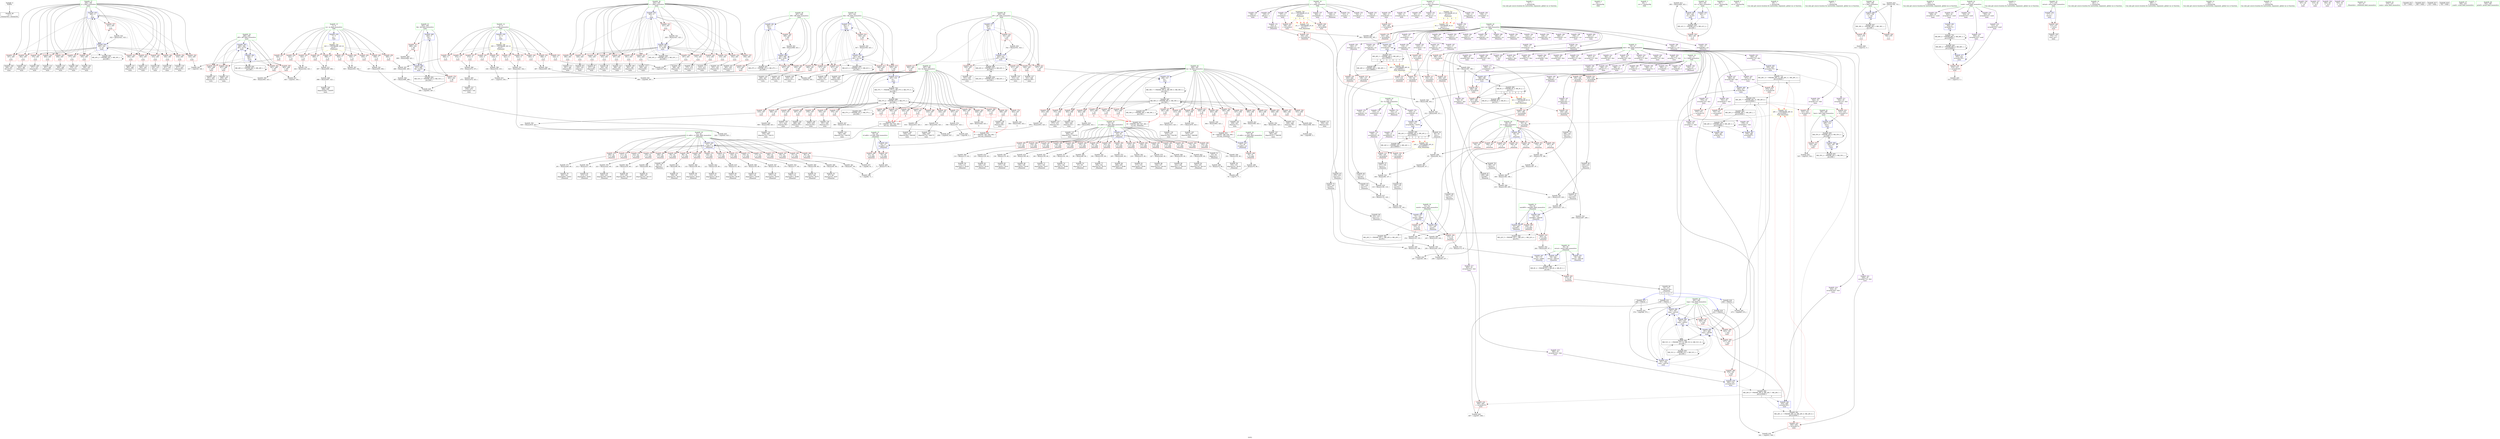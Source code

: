 digraph "SVFG" {
	label="SVFG";

	Node0x55c64649c630 [shape=record,color=grey,label="{NodeID: 0\nNullPtr}"];
	Node0x55c64649c630 -> Node0x55c6464dc2e0[style=solid];
	Node0x55c646503580 [shape=record,color=grey,label="{NodeID: 609\n698 = Binary(697, 423, )\n}"];
	Node0x55c646503580 -> Node0x55c6464e22f0[style=solid];
	Node0x55c6464e76a0 [shape=record,color=blue,label="{NodeID: 443\n47\<--38\ny2.addr\<--y2\n_Z4nextiiii\n}"];
	Node0x55c6464e76a0 -> Node0x55c6464ebdd0[style=dashed];
	Node0x55c6464eabf0 [shape=record,color=red,label="{NodeID: 277\n211\<--41\n\<--x1.addr\n_Z4nextiiii\n}"];
	Node0x55c6464eabf0 -> Node0x55c646501a80[style=solid];
	Node0x55c6464dbe60 [shape=record,color=black,label="{NodeID: 111\n391\<--390\nidxprom39\<--\nmain\n}"];
	Node0x55c6464fe300 [shape=record,color=grey,label="{NodeID: 554\n682 = Binary(681, 423, )\n}"];
	Node0x55c6464fe300 -> Node0x55c6464e2220[style=solid];
	Node0x55c6464e49f0 [shape=record,color=red,label="{NodeID: 388\n660\<--297\n\<--bi\nmain\n|{<s0>7}}"];
	Node0x55c6464e49f0:s0 -> Node0x55c646561650[style=solid,color=red];
	Node0x55c6464e00f0 [shape=record,color=purple,label="{NodeID: 222\n647\<--19\narrayidx177\<--dist\nmain\n}"];
	Node0x55c6464dc810 [shape=record,color=black,label="{NodeID: 56\n104\<--103\nidxprom19\<--div18\n_Z4nextiiii\n}"];
	Node0x55c6464ed970 [shape=record,color=red,label="{NodeID: 333\n343\<--283\n\<--i\nmain\n}"];
	Node0x55c6464ed970 -> Node0x55c6464db4a0[style=solid];
	Node0x55c6464e3260 [shape=record,color=purple,label="{NodeID: 167\n229\<--13\narrayidx104\<--f\n_Z4nextiiii\n}"];
	Node0x55c6464e3260 -> Node0x55c6464ed150[style=solid];
	Node0x55c6464dad80 [shape=record,color=green,label="{NodeID: 1\n5\<--1\n\<--dummyObj\nCan only get source location for instruction, argument, global var or function.}"];
	Node0x55c646503700 [shape=record,color=grey,label="{NodeID: 610\n149 = Binary(148, 69, )\n}"];
	Node0x55c646503700 -> Node0x55c6464dd1d0[style=solid];
	Node0x55c6464e7770 [shape=record,color=blue,label="{NodeID: 444\n49\<--65\nd\<--\n_Z4nextiiii\n}"];
	Node0x55c6464e7770 -> Node0x55c6464ebea0[style=dashed];
	Node0x55c6464e7770 -> Node0x55c6464ebf70[style=dashed];
	Node0x55c6464e7770 -> Node0x55c6464ec040[style=dashed];
	Node0x55c6464e7770 -> Node0x55c6464ec110[style=dashed];
	Node0x55c6464e7770 -> Node0x55c6464ec1e0[style=dashed];
	Node0x55c6464e7770 -> Node0x55c6464ec2b0[style=dashed];
	Node0x55c6464e7770 -> Node0x55c6464ec380[style=dashed];
	Node0x55c6464eacc0 [shape=record,color=red,label="{NodeID: 278\n222\<--41\n\<--x1.addr\n_Z4nextiiii\n}"];
	Node0x55c6464eacc0 -> Node0x55c646500400[style=solid];
	Node0x55c6464dbf30 [shape=record,color=black,label="{NodeID: 112\n394\<--393\nidxprom41\<--\nmain\n}"];
	Node0x55c6464fe480 [shape=record,color=grey,label="{NodeID: 555\n256 = Binary(245, 255, )\n}"];
	Node0x55c6464fe480 -> Node0x55c646505080[style=solid];
	Node0x55c6464e4ac0 [shape=record,color=red,label="{NodeID: 389\n662\<--297\n\<--bi\nmain\n|{<s0>7}}"];
	Node0x55c6464e4ac0:s0 -> Node0x55c646561b40[style=solid,color=red];
	Node0x55c6464e01c0 [shape=record,color=purple,label="{NodeID: 223\n650\<--19\narrayidx179\<--dist\nmain\n}"];
	Node0x55c6464e01c0 -> Node0x55c6464f9380[style=solid];
	Node0x55c6464dc8e0 [shape=record,color=black,label="{NodeID: 57\n107\<--106\nconv21\<--\n_Z4nextiiii\n}"];
	Node0x55c6464dc8e0 -> Node0x55c6464fd280[style=solid];
	Node0x55c646525a90 [shape=record,color=black,label="{NodeID: 666\nMR_6V_3 = PHI(MR_6V_4, MR_6V_2, )\npts\{14 \}\n|{|<s4>4|<s5>5|<s6>6|<s7>7}}"];
	Node0x55c646525a90 -> Node0x55c6464e68d0[style=dashed];
	Node0x55c646525a90 -> Node0x55c6464e8200[style=dashed];
	Node0x55c646525a90 -> Node0x55c64651faa0[style=dashed];
	Node0x55c646525a90 -> Node0x55c646525a90[style=dashed];
	Node0x55c646525a90:s4 -> Node0x55c646535ea0[style=dashed,color=red];
	Node0x55c646525a90:s5 -> Node0x55c646535ea0[style=dashed,color=red];
	Node0x55c646525a90:s6 -> Node0x55c646535ea0[style=dashed,color=red];
	Node0x55c646525a90:s7 -> Node0x55c646535ea0[style=dashed,color=red];
	Node0x55c6464eda40 [shape=record,color=red,label="{NodeID: 334\n352\<--283\n\<--i\nmain\n}"];
	Node0x55c6464eda40 -> Node0x55c6464db640[style=solid];
	Node0x55c6464e3330 [shape=record,color=purple,label="{NodeID: 168\n345\<--13\narrayidx14\<--f\nmain\n}"];
	Node0x55c64649b3d0 [shape=record,color=green,label="{NodeID: 2\n24\<--1\n.str\<--dummyObj\nGlob }"];
	Node0x55c646503880 [shape=record,color=grey,label="{NodeID: 611\n697 = Binary(695, 696, )\n}"];
	Node0x55c646503880 -> Node0x55c646503580[style=solid];
	Node0x55c6464e7840 [shape=record,color=blue,label="{NodeID: 445\n51\<--141\nnextd\<--add45\n_Z4nextiiii\n}"];
	Node0x55c6464e7840 -> Node0x55c6464ec450[style=dashed];
	Node0x55c6464e7840 -> Node0x55c6464ec520[style=dashed];
	Node0x55c6464e7840 -> Node0x55c6464e7910[style=dashed];
	Node0x55c6464e7840 -> Node0x55c64652a590[style=dashed];
	Node0x55c6464ead90 [shape=record,color=red,label="{NodeID: 279\n235\<--41\n\<--x1.addr\n_Z4nextiiii\n}"];
	Node0x55c6464ead90 -> Node0x55c6464ff080[style=solid];
	Node0x55c6464dc000 [shape=record,color=black,label="{NodeID: 113\n398\<--397\nidxprom43\<--\nmain\n}"];
	Node0x55c6464fe600 [shape=record,color=grey,label="{NodeID: 556\n154 = Binary(143, 153, )\n}"];
	Node0x55c6464fe600 -> Node0x55c6464fdb80[style=solid];
	Node0x55c6464e4b90 [shape=record,color=red,label="{NodeID: 390\n667\<--297\n\<--bi\nmain\n}"];
	Node0x55c6464e4b90 -> Node0x55c6464e1fb0[style=solid];
	Node0x55c6464e0290 [shape=record,color=purple,label="{NodeID: 224\n669\<--19\narrayidx188\<--dist\nmain\n}"];
	Node0x55c6464dc9b0 [shape=record,color=black,label="{NodeID: 58\n111\<--110\nidxprom24\<--div23\n_Z4nextiiii\n}"];
	Node0x55c6464edb10 [shape=record,color=red,label="{NodeID: 335\n359\<--283\n\<--i\nmain\n}"];
	Node0x55c6464edb10 -> Node0x55c6464db7e0[style=solid];
	Node0x55c6464e3400 [shape=record,color=purple,label="{NodeID: 169\n346\<--13\narraydecay15\<--f\nmain\n}"];
	Node0x55c64649b460 [shape=record,color=green,label="{NodeID: 3\n26\<--1\n.str.1\<--dummyObj\nGlob }"];
	Node0x55c646503a00 [shape=record,color=grey,label="{NodeID: 612\n693 = Binary(692, 423, )\n}"];
	Node0x55c646503a00 -> Node0x55c6464f96c0[style=solid];
	Node0x55c6464e7910 [shape=record,color=blue,label="{NodeID: 446\n51\<--169\nnextd\<--\n_Z4nextiiii\n}"];
	Node0x55c6464e7910 -> Node0x55c6464ec520[style=dashed];
	Node0x55c6464e7910 -> Node0x55c64652a590[style=dashed];
	Node0x55c6464eae60 [shape=record,color=red,label="{NodeID: 280\n246\<--41\n\<--x1.addr\n_Z4nextiiii\n}"];
	Node0x55c6464eae60 -> Node0x55c646501300[style=solid];
	Node0x55c6464dc0d0 [shape=record,color=black,label="{NodeID: 114\n401\<--400\nidxprom45\<--\nmain\n}"];
	Node0x55c6464fe780 [shape=record,color=grey,label="{NodeID: 557\n156 = Binary(155, 69, )\n}"];
	Node0x55c6464fe780 -> Node0x55c6464dd370[style=solid];
	Node0x55c6464e4c60 [shape=record,color=red,label="{NodeID: 391\n678\<--297\n\<--bi\nmain\n}"];
	Node0x55c6464e4c60 -> Node0x55c6464e2150[style=solid];
	Node0x55c6464e0360 [shape=record,color=purple,label="{NodeID: 225\n673\<--19\narrayidx191\<--dist\nmain\n}"];
	Node0x55c6464e0360 -> Node0x55c6464e70f0[style=solid];
	Node0x55c6464dca80 [shape=record,color=black,label="{NodeID: 59\n115\<--114\nidxprom27\<--div26\n_Z4nextiiii\n}"];
	Node0x55c6464edbe0 [shape=record,color=red,label="{NodeID: 336\n367\<--283\n\<--i\nmain\n}"];
	Node0x55c6464edbe0 -> Node0x55c6464db980[style=solid];
	Node0x55c6464e34d0 [shape=record,color=purple,label="{NodeID: 170\n383\<--13\narrayidx36\<--f\nmain\n}"];
	Node0x55c64649c6c0 [shape=record,color=green,label="{NodeID: 4\n28\<--1\n.str.2\<--dummyObj\nGlob }"];
	Node0x55c646503b80 [shape=record,color=grey,label="{NodeID: 613\n99 = Binary(98, 69, )\n}"];
	Node0x55c646503b80 -> Node0x55c6464dc740[style=solid];
	Node0x55c6464e79e0 [shape=record,color=blue,label="{NodeID: 447\n39\<--173\nretval\<--add64\n_Z4nextiiii\n}"];
	Node0x55c6464e79e0 -> Node0x55c64652a090[style=dashed];
	Node0x55c6464eaf30 [shape=record,color=red,label="{NodeID: 281\n62\<--43\n\<--y1.addr\n_Z4nextiiii\n}"];
	Node0x55c6464eaf30 -> Node0x55c6464dc400[style=solid];
	Node0x55c6464dc1a0 [shape=record,color=black,label="{NodeID: 115\n406\<--405\nidxprom48\<--\nmain\n}"];
	Node0x55c6464fe900 [shape=record,color=grey,label="{NodeID: 558\n629 = Binary(628, 423, )\n|{<s0>6}}"];
	Node0x55c6464fe900:s0 -> Node0x55c646561b40[style=solid,color=red];
	Node0x55c6464e4d30 [shape=record,color=red,label="{NodeID: 392\n553\<--299\n\<--bj\nmain\n}"];
	Node0x55c6464e4d30 -> Node0x55c6464e1520[style=solid];
	Node0x55c6464e0430 [shape=record,color=purple,label="{NodeID: 226\n680\<--19\narrayidx195\<--dist\nmain\n}"];
	Node0x55c6464dcb50 [shape=record,color=black,label="{NodeID: 60\n118\<--117\nconv29\<--\n_Z4nextiiii\n}"];
	Node0x55c6464dcb50 -> Node0x55c646504480[style=solid];
	Node0x55c646526990 [shape=record,color=black,label="{NodeID: 669\nMR_24V_3 = PHI(MR_24V_4, MR_24V_2, )\npts\{160000 \}\n|{|<s3>4|<s4>5|<s5>6|<s6>7}}"];
	Node0x55c646526990 -> Node0x55c6464e82d0[style=dashed];
	Node0x55c646526990 -> Node0x55c646523c90[style=dashed];
	Node0x55c646526990 -> Node0x55c646526990[style=dashed];
	Node0x55c646526990:s3 -> Node0x55c646536680[style=dashed,color=red];
	Node0x55c646526990:s4 -> Node0x55c646536680[style=dashed,color=red];
	Node0x55c646526990:s5 -> Node0x55c646536680[style=dashed,color=red];
	Node0x55c646526990:s6 -> Node0x55c646536680[style=dashed,color=red];
	Node0x55c6464edcb0 [shape=record,color=red,label="{NodeID: 337\n374\<--283\n\<--i\nmain\n}"];
	Node0x55c6464edcb0 -> Node0x55c6464dbb20[style=solid];
	Node0x55c6464e35a0 [shape=record,color=purple,label="{NodeID: 171\n386\<--13\narrayidx38\<--f\nmain\n}"];
	Node0x55c6464e35a0 -> Node0x55c6464e68d0[style=solid];
	Node0x55c6464e35a0 -> Node0x55c6464e8200[style=solid];
	Node0x55c64649c750 [shape=record,color=green,label="{NodeID: 5\n30\<--1\n.str.3\<--dummyObj\nGlob }"];
	Node0x55c646503d00 [shape=record,color=grey,label="{NodeID: 614\n125 = Binary(124, 69, )\n}"];
	Node0x55c646503d00 -> Node0x55c6464dccf0[style=solid];
	Node0x55c6464e7ab0 [shape=record,color=blue,label="{NodeID: 448\n53\<--232\nnextd65\<--add106\n_Z4nextiiii\n}"];
	Node0x55c6464e7ab0 -> Node0x55c6464ec5f0[style=dashed];
	Node0x55c6464e7ab0 -> Node0x55c6464ec6c0[style=dashed];
	Node0x55c6464e7ab0 -> Node0x55c6464e7b80[style=dashed];
	Node0x55c6464e7ab0 -> Node0x55c64652aa90[style=dashed];
	Node0x55c6464eb000 [shape=record,color=red,label="{NodeID: 282\n74\<--43\n\<--y1.addr\n_Z4nextiiii\n}"];
	Node0x55c6464eb000 -> Node0x55c646502200[style=solid];
	Node0x55c6464e08f0 [shape=record,color=black,label="{NodeID: 116\n409\<--408\nidxprom50\<--\nmain\n}"];
	Node0x55c646536680 [shape=record,color=yellow,style=double,label="{NodeID: 725\n24V_1 = ENCHI(MR_24V_0)\npts\{160000 \}\nFun[_Z4nextiiii]}"];
	Node0x55c646536680 -> Node0x55c6464ec930[style=dashed];
	Node0x55c646536680 -> Node0x55c6464ecba0[style=dashed];
	Node0x55c6464fea80 [shape=record,color=grey,label="{NodeID: 559\n464 = Binary(463, 423, )\n}"];
	Node0x55c6464fea80 -> Node0x55c6464f84e0[style=solid];
	Node0x55c6464e4e00 [shape=record,color=red,label="{NodeID: 393\n562\<--299\n\<--bj\nmain\n|{<s0>4}}"];
	Node0x55c6464e4e00:s0 -> Node0x55c646561940[style=solid,color=red];
	Node0x55c6464e0500 [shape=record,color=purple,label="{NodeID: 227\n684\<--19\narrayidx198\<--dist\nmain\n}"];
	Node0x55c6464e0500 -> Node0x55c6464f9520[style=solid];
	Node0x55c6464dcc20 [shape=record,color=black,label="{NodeID: 61\n122\<--121\nidxprom32\<--div31\n_Z4nextiiii\n}"];
	Node0x55c646526e90 [shape=record,color=black,label="{NodeID: 670\nMR_26V_3 = PHI(MR_26V_4, MR_26V_2, )\npts\{180000 \}\n|{|<s3>4|<s4>5|<s5>6|<s6>7}}"];
	Node0x55c646526e90 -> Node0x55c6464e8130[style=dashed];
	Node0x55c646526e90 -> Node0x55c646524190[style=dashed];
	Node0x55c646526e90 -> Node0x55c646526e90[style=dashed];
	Node0x55c646526e90:s3 -> Node0x55c646536760[style=dashed,color=red];
	Node0x55c646526e90:s4 -> Node0x55c646536760[style=dashed,color=red];
	Node0x55c646526e90:s5 -> Node0x55c646536760[style=dashed,color=red];
	Node0x55c646526e90:s6 -> Node0x55c646536760[style=dashed,color=red];
	Node0x55c6464edd80 [shape=record,color=red,label="{NodeID: 338\n381\<--283\n\<--i\nmain\n}"];
	Node0x55c6464edd80 -> Node0x55c6464dbcc0[style=solid];
	Node0x55c6464e3670 [shape=record,color=purple,label="{NodeID: 172\n392\<--13\narrayidx40\<--f\nmain\n}"];
	Node0x55c64649c7e0 [shape=record,color=green,label="{NodeID: 6\n69\<--1\n\<--dummyObj\nCan only get source location for instruction, argument, global var or function.}"];
	Node0x55c646503e80 [shape=record,color=grey,label="{NodeID: 615\n132 = Binary(131, 69, )\n}"];
	Node0x55c646503e80 -> Node0x55c6464dce90[style=solid];
	Node0x55c6464e7b80 [shape=record,color=blue,label="{NodeID: 449\n53\<--260\nnextd65\<--\n_Z4nextiiii\n}"];
	Node0x55c6464e7b80 -> Node0x55c6464ec6c0[style=dashed];
	Node0x55c6464e7b80 -> Node0x55c64652aa90[style=dashed];
	Node0x55c6464eb0d0 [shape=record,color=red,label="{NodeID: 283\n89\<--43\n\<--y1.addr\n_Z4nextiiii\n}"];
	Node0x55c6464eb0d0 -> Node0x55c646501f00[style=solid];
	Node0x55c6464e09c0 [shape=record,color=black,label="{NodeID: 117\n414\<--413\nidxprom53\<--\nmain\n}"];
	Node0x55c646536760 [shape=record,color=yellow,style=double,label="{NodeID: 726\n26V_1 = ENCHI(MR_26V_0)\npts\{180000 \}\nFun[_Z4nextiiii]}"];
	Node0x55c646536760 -> Node0x55c6464ec860[style=dashed];
	Node0x55c646536760 -> Node0x55c6464eca00[style=dashed];
	Node0x55c646536760 -> Node0x55c6464ecad0[style=dashed];
	Node0x55c646536760 -> Node0x55c6464ecc70[style=dashed];
	Node0x55c646536760 -> Node0x55c6464ece10[style=dashed];
	Node0x55c646536760 -> Node0x55c6464ecfb0[style=dashed];
	Node0x55c646536760 -> Node0x55c6464ed080[style=dashed];
	Node0x55c646536760 -> Node0x55c6464ed220[style=dashed];
	Node0x55c6464fec00 [shape=record,color=grey,label="{NodeID: 560\n110 = Binary(109, 69, )\n}"];
	Node0x55c6464fec00 -> Node0x55c6464dc9b0[style=solid];
	Node0x55c6464e4ed0 [shape=record,color=red,label="{NodeID: 394\n565\<--299\n\<--bj\nmain\n|{<s0>4}}"];
	Node0x55c6464e4ed0:s0 -> Node0x55c646561d40[style=solid,color=red];
	Node0x55c6464e05d0 [shape=record,color=purple,label="{NodeID: 228\n700\<--19\n\<--dist\nmain\n}"];
	Node0x55c6464dccf0 [shape=record,color=black,label="{NodeID: 62\n126\<--125\nidxprom35\<--div34\n_Z4nextiiii\n}"];
	Node0x55c6464ede50 [shape=record,color=red,label="{NodeID: 339\n390\<--283\n\<--i\nmain\n}"];
	Node0x55c6464ede50 -> Node0x55c6464dbe60[style=solid];
	Node0x55c6464e3740 [shape=record,color=purple,label="{NodeID: 173\n395\<--13\narrayidx42\<--f\nmain\n}"];
	Node0x55c6464e3740 -> Node0x55c6464e69a0[style=solid];
	Node0x55c6464b8cc0 [shape=record,color=green,label="{NodeID: 7\n97\<--1\n\<--dummyObj\nCan only get source location for instruction, argument, global var or function.}"];
	Node0x55c646504000 [shape=record,color=grey,label="{NodeID: 616\n709 = Binary(708, 710, )\n}"];
	Node0x55c646504000 -> Node0x55c6464f9790[style=solid];
	Node0x55c6464e7c50 [shape=record,color=blue,label="{NodeID: 450\n39\<--264\nretval\<--add126\n_Z4nextiiii\n}"];
	Node0x55c6464e7c50 -> Node0x55c64652a090[style=dashed];
	Node0x55c6464eb1a0 [shape=record,color=red,label="{NodeID: 284\n102\<--43\n\<--y1.addr\n_Z4nextiiii\n}"];
	Node0x55c6464eb1a0 -> Node0x55c6464fd700[style=solid];
	Node0x55c6464e0a90 [shape=record,color=black,label="{NodeID: 118\n417\<--416\nidxprom55\<--\nmain\n}"];
	Node0x55c646536840 [shape=record,color=yellow,style=double,label="{NodeID: 727\n28V_1 = ENCHI(MR_28V_0)\npts\{210000 \}\nFun[_Z4nextiiii]}"];
	Node0x55c646536840 -> Node0x55c6464ec790[style=dashed];
	Node0x55c6464fed80 [shape=record,color=grey,label="{NodeID: 561\n68 = Binary(67, 69, )\n}"];
	Node0x55c6464fed80 -> Node0x55c646506100[style=solid];
	Node0x55c6464e4fa0 [shape=record,color=red,label="{NodeID: 395\n572\<--299\n\<--bj\nmain\n}"];
	Node0x55c6464e4fa0 -> Node0x55c6464e16c0[style=solid];
	Node0x55c6464e06a0 [shape=record,color=purple,label="{NodeID: 229\n701\<--19\narrayidx207\<--dist\nmain\n}"];
	Node0x55c6464e06a0 -> Node0x55c6464e71c0[style=solid];
	Node0x55c6464dcdc0 [shape=record,color=black,label="{NodeID: 63\n129\<--128\nconv37\<--\n_Z4nextiiii\n}"];
	Node0x55c6464dcdc0 -> Node0x55c646504180[style=solid];
	Node0x55c6464edf20 [shape=record,color=red,label="{NodeID: 340\n397\<--283\n\<--i\nmain\n}"];
	Node0x55c6464edf20 -> Node0x55c6464dc000[style=solid];
	Node0x55c6464e3810 [shape=record,color=purple,label="{NodeID: 174\n101\<--15\narrayidx17\<--f2\n_Z4nextiiii\n}"];
	Node0x55c6464b8d50 [shape=record,color=green,label="{NodeID: 8\n269\<--1\n\<--dummyObj\nCan only get source location for instruction, argument, global var or function.}"];
	Node0x55c646504180 [shape=record,color=grey,label="{NodeID: 617\n130 = Binary(119, 129, )\n}"];
	Node0x55c646504180 -> Node0x55c646501c00[style=solid];
	Node0x55c6464e7d20 [shape=record,color=blue,label="{NodeID: 451\n39\<--268\nretval\<--add128\n_Z4nextiiii\n}"];
	Node0x55c6464e7d20 -> Node0x55c64652a090[style=dashed];
	Node0x55c6464eb270 [shape=record,color=red,label="{NodeID: 285\n113\<--43\n\<--y1.addr\n_Z4nextiiii\n}"];
	Node0x55c6464eb270 -> Node0x55c646501000[style=solid];
	Node0x55c6464e0b60 [shape=record,color=black,label="{NodeID: 119\n448\<--447\nidxprom70\<--\nmain\n}"];
	Node0x55c646536920 [shape=record,color=yellow,style=double,label="{NodeID: 728\n30V_1 = ENCHI(MR_30V_0)\npts\{6 \}\nFun[main]}"];
	Node0x55c646536920 -> Node0x55c6464e9050[style=dashed];
	Node0x55c646536920 -> Node0x55c6464e9120[style=dashed];
	Node0x55c646536920 -> Node0x55c6464e91f0[style=dashed];
	Node0x55c646536920 -> Node0x55c6464e92c0[style=dashed];
	Node0x55c646536920 -> Node0x55c6464e9390[style=dashed];
	Node0x55c646536920 -> Node0x55c6464e9460[style=dashed];
	Node0x55c646536920 -> Node0x55c6464e9530[style=dashed];
	Node0x55c646536920 -> Node0x55c6464e9600[style=dashed];
	Node0x55c646536920 -> Node0x55c6464e96d0[style=dashed];
	Node0x55c646536920 -> Node0x55c6464e97a0[style=dashed];
	Node0x55c6464fef00 [shape=record,color=grey,label="{NodeID: 562\n497 = Binary(495, 496, )\n}"];
	Node0x55c6464fef00 -> Node0x55c646505e00[style=solid];
	Node0x55c6464e5070 [shape=record,color=red,label="{NodeID: 396\n583\<--299\n\<--bj\nmain\n}"];
	Node0x55c6464e5070 -> Node0x55c6464e1860[style=solid];
	Node0x55c6464e0770 [shape=record,color=purple,label="{NodeID: 230\n449\<--22\narrayidx71\<--used\nmain\n}"];
	Node0x55c6464dce90 [shape=record,color=black,label="{NodeID: 64\n133\<--132\nidxprom39\<--div38\n_Z4nextiiii\n}"];
	Node0x55c6464edff0 [shape=record,color=red,label="{NodeID: 341\n405\<--283\n\<--i\nmain\n}"];
	Node0x55c6464edff0 -> Node0x55c6464dc1a0[style=solid];
	Node0x55c6464e38e0 [shape=record,color=purple,label="{NodeID: 175\n105\<--15\narrayidx20\<--f2\n_Z4nextiiii\n}"];
	Node0x55c6464e38e0 -> Node0x55c6464ec930[style=solid];
	Node0x55c6464b8de0 [shape=record,color=green,label="{NodeID: 9\n423\<--1\n\<--dummyObj\nCan only get source location for instruction, argument, global var or function.}"];
	Node0x55c646504300 [shape=record,color=grey,label="{NodeID: 618\n603 = Binary(602, 423, )\n}"];
	Node0x55c646504300 -> Node0x55c6464e1a00[style=solid];
	Node0x55c6464e7df0 [shape=record,color=blue,label="{NodeID: 452\n277\<--5\nretval\<--\nmain\n}"];
	Node0x55c6464e7df0 -> Node0x55c6464ed3c0[style=dashed];
	Node0x55c6464eb340 [shape=record,color=red,label="{NodeID: 286\n124\<--43\n\<--y1.addr\n_Z4nextiiii\n}"];
	Node0x55c6464eb340 -> Node0x55c646503d00[style=solid];
	Node0x55c6464e0c30 [shape=record,color=black,label="{NodeID: 120\n451\<--450\nidxprom72\<--\nmain\n}"];
	Node0x55c646536a30 [shape=record,color=yellow,style=double,label="{NodeID: 729\n32V_1 = ENCHI(MR_32V_0)\npts\{8 \}\nFun[main]}"];
	Node0x55c646536a30 -> Node0x55c6464e9870[style=dashed];
	Node0x55c646536a30 -> Node0x55c6464e9940[style=dashed];
	Node0x55c646536a30 -> Node0x55c6464e9a10[style=dashed];
	Node0x55c646536a30 -> Node0x55c6464e9ae0[style=dashed];
	Node0x55c646536a30 -> Node0x55c6464e9bb0[style=dashed];
	Node0x55c646536a30 -> Node0x55c6464e9c80[style=dashed];
	Node0x55c646536a30 -> Node0x55c6464e9d50[style=dashed];
	Node0x55c646536a30 -> Node0x55c6464e9e20[style=dashed];
	Node0x55c646536a30 -> Node0x55c6464e9ef0[style=dashed];
	Node0x55c646536a30 -> Node0x55c6464e9fc0[style=dashed];
	Node0x55c6464ff080 [shape=record,color=grey,label="{NodeID: 563\n236 = Binary(235, 69, )\n}"];
	Node0x55c6464ff080 -> Node0x55c6464de210[style=solid];
	Node0x55c6464e5140 [shape=record,color=red,label="{NodeID: 397\n588\<--299\n\<--bj\nmain\n}"];
	Node0x55c6464e5140 -> Node0x55c646503100[style=solid];
	Node0x55c6464e86d0 [shape=record,color=purple,label="{NodeID: 231\n452\<--22\narrayidx73\<--used\nmain\n}"];
	Node0x55c6464e86d0 -> Node0x55c6464f8340[style=solid];
	Node0x55c6464dcf60 [shape=record,color=black,label="{NodeID: 65\n137\<--136\nidxprom42\<--div41\n_Z4nextiiii\n}"];
	Node0x55c6464ee0c0 [shape=record,color=red,label="{NodeID: 342\n413\<--283\n\<--i\nmain\n}"];
	Node0x55c6464ee0c0 -> Node0x55c6464e09c0[style=solid];
	Node0x55c6464e39b0 [shape=record,color=purple,label="{NodeID: 176\n134\<--15\narrayidx40\<--f2\n_Z4nextiiii\n}"];
	Node0x55c6464b84f0 [shape=record,color=green,label="{NodeID: 10\n461\<--1\n\<--dummyObj\nCan only get source location for instruction, argument, global var or function.}"];
	Node0x55c646504480 [shape=record,color=grey,label="{NodeID: 619\n119 = Binary(108, 118, )\n}"];
	Node0x55c646504480 -> Node0x55c646504180[style=solid];
	Node0x55c6464e7ec0 [shape=record,color=blue,label="{NodeID: 453\n281\<--5\nct\<--\nmain\n}"];
	Node0x55c6464e7ec0 -> Node0x55c646520090[style=dashed];
	Node0x55c6464eb410 [shape=record,color=red,label="{NodeID: 287\n135\<--43\n\<--y1.addr\n_Z4nextiiii\n}"];
	Node0x55c6464eb410 -> Node0x55c646502380[style=solid];
	Node0x55c6464e0d00 [shape=record,color=black,label="{NodeID: 121\n455\<--454\nidxprom74\<--\nmain\n}"];
	Node0x55c646536b10 [shape=record,color=yellow,style=double,label="{NodeID: 730\n2V_1 = ENCHI(MR_2V_0)\npts\{10 \}\nFun[main]|{|<s2>4|<s3>5|<s4>6|<s5>7}}"];
	Node0x55c646536b10 -> Node0x55c6464e6660[style=dashed];
	Node0x55c646536b10 -> Node0x55c6464e6a70[style=dashed];
	Node0x55c646536b10:s2 -> Node0x55c6465352a0[style=dashed,color=red];
	Node0x55c646536b10:s3 -> Node0x55c6465352a0[style=dashed,color=red];
	Node0x55c646536b10:s4 -> Node0x55c6465352a0[style=dashed,color=red];
	Node0x55c646536b10:s5 -> Node0x55c6465352a0[style=dashed,color=red];
	Node0x55c6464ff200 [shape=record,color=grey,label="{NodeID: 564\n487 = Binary(486, 488, )\n}"];
	Node0x55c6464ff200 -> Node0x55c646505380[style=solid];
	Node0x55c6464e5210 [shape=record,color=red,label="{NodeID: 398\n593\<--299\n\<--bj\nmain\n|{<s0>5}}"];
	Node0x55c6464e5210:s0 -> Node0x55c646561940[style=solid,color=red];
	Node0x55c6464e8760 [shape=record,color=purple,label="{NodeID: 232\n510\<--22\narrayidx103\<--used\nmain\n}"];
	Node0x55c6464dd030 [shape=record,color=black,label="{NodeID: 66\n140\<--139\nconv44\<--\n_Z4nextiiii\n}"];
	Node0x55c6464dd030 -> Node0x55c646501c00[style=solid];
	Node0x55c6464ee190 [shape=record,color=red,label="{NodeID: 343\n427\<--283\n\<--i\nmain\n}"];
	Node0x55c6464ee190 -> Node0x55c6464fc080[style=solid];
	Node0x55c6464e3a80 [shape=record,color=purple,label="{NodeID: 177\n138\<--15\narrayidx43\<--f2\n_Z4nextiiii\n}"];
	Node0x55c6464e3a80 -> Node0x55c6464ecba0[style=solid];
	Node0x55c6464b8580 [shape=record,color=green,label="{NodeID: 11\n480\<--1\n\<--dummyObj\nCan only get source location for instruction, argument, global var or function.}"];
	Node0x55c646504600 [shape=record,color=grey,label="{NodeID: 620\n366 = Binary(358, 365, )\n}"];
	Node0x55c646504600 -> Node0x55c6464e8130[style=solid];
	Node0x55c6464e7f90 [shape=record,color=blue,label="{NodeID: 454\n283\<--5\ni\<--\nmain\n}"];
	Node0x55c6464e7f90 -> Node0x55c6464ed700[style=dashed];
	Node0x55c6464e7f90 -> Node0x55c6464ed7d0[style=dashed];
	Node0x55c6464e7f90 -> Node0x55c6464ed8a0[style=dashed];
	Node0x55c6464e7f90 -> Node0x55c6464ed970[style=dashed];
	Node0x55c6464e7f90 -> Node0x55c6464eda40[style=dashed];
	Node0x55c6464e7f90 -> Node0x55c6464edb10[style=dashed];
	Node0x55c6464e7f90 -> Node0x55c6464edbe0[style=dashed];
	Node0x55c6464e7f90 -> Node0x55c6464edcb0[style=dashed];
	Node0x55c6464e7f90 -> Node0x55c6464edd80[style=dashed];
	Node0x55c6464e7f90 -> Node0x55c6464ede50[style=dashed];
	Node0x55c6464e7f90 -> Node0x55c6464edf20[style=dashed];
	Node0x55c6464e7f90 -> Node0x55c6464edff0[style=dashed];
	Node0x55c6464e7f90 -> Node0x55c6464ee0c0[style=dashed];
	Node0x55c6464e7f90 -> Node0x55c6464ee190[style=dashed];
	Node0x55c6464e7f90 -> Node0x55c6464e8470[style=dashed];
	Node0x55c6464e7f90 -> Node0x55c646520590[style=dashed];
	Node0x55c6464eb4e0 [shape=record,color=red,label="{NodeID: 288\n148\<--43\n\<--y1.addr\n_Z4nextiiii\n}"];
	Node0x55c6464eb4e0 -> Node0x55c646503700[style=solid];
	Node0x55c6464e0dd0 [shape=record,color=black,label="{NodeID: 122\n458\<--457\nidxprom76\<--\nmain\n}"];
	Node0x55c646536bf0 [shape=record,color=yellow,style=double,label="{NodeID: 731\n4V_1 = ENCHI(MR_4V_0)\npts\{12 \}\nFun[main]|{|<s1>4|<s2>5|<s3>6|<s4>7}}"];
	Node0x55c646536bf0 -> Node0x55c6464e6730[style=dashed];
	Node0x55c646536bf0:s1 -> Node0x55c646535dc0[style=dashed,color=red];
	Node0x55c646536bf0:s2 -> Node0x55c646535dc0[style=dashed,color=red];
	Node0x55c646536bf0:s3 -> Node0x55c646535dc0[style=dashed,color=red];
	Node0x55c646536bf0:s4 -> Node0x55c646535dc0[style=dashed,color=red];
	Node0x55c6464ff380 [shape=record,color=grey,label="{NodeID: 565\n232 = Binary(221, 231, )\n}"];
	Node0x55c6464ff380 -> Node0x55c6464e7ab0[style=solid];
	Node0x55c6464e52e0 [shape=record,color=red,label="{NodeID: 399\n595\<--299\n\<--bj\nmain\n}"];
	Node0x55c6464e52e0 -> Node0x55c646504780[style=solid];
	Node0x55c6464e8830 [shape=record,color=purple,label="{NodeID: 233\n513\<--22\narrayidx105\<--used\nmain\n}"];
	Node0x55c6464e8830 -> Node0x55c6464e6c10[style=solid];
	Node0x55c6464dd100 [shape=record,color=black,label="{NodeID: 67\n146\<--145\nidxprom47\<--div46\n_Z4nextiiii\n}"];
	Node0x55c6464ee260 [shape=record,color=red,label="{NodeID: 344\n325\<--285\n\<--j\nmain\n}"];
	Node0x55c6464ee260 -> Node0x55c646506580[style=solid];
	Node0x55c6464e3b50 [shape=record,color=purple,label="{NodeID: 178\n415\<--15\narrayidx54\<--f2\nmain\n}"];
	Node0x55c6464b8610 [shape=record,color=green,label="{NodeID: 12\n488\<--1\n\<--dummyObj\nCan only get source location for instruction, argument, global var or function.}"];
	Node0x55c646504780 [shape=record,color=grey,label="{NodeID: 621\n596 = Binary(595, 423, )\n|{<s0>5}}"];
	Node0x55c646504780:s0 -> Node0x55c646561d40[style=solid,color=red];
	Node0x55c6464e8060 [shape=record,color=blue,label="{NodeID: 455\n285\<--5\nj\<--\nmain\n}"];
	Node0x55c6464e8060 -> Node0x55c6464ee260[style=dashed];
	Node0x55c6464e8060 -> Node0x55c6464ee330[style=dashed];
	Node0x55c6464e8060 -> Node0x55c6464ee400[style=dashed];
	Node0x55c6464e8060 -> Node0x55c6464ee4d0[style=dashed];
	Node0x55c6464e8060 -> Node0x55c6464ee5a0[style=dashed];
	Node0x55c6464e8060 -> Node0x55c6464ee670[style=dashed];
	Node0x55c6464e8060 -> Node0x55c6464ee740[style=dashed];
	Node0x55c6464e8060 -> Node0x55c6464ee810[style=dashed];
	Node0x55c6464e8060 -> Node0x55c6464ee8e0[style=dashed];
	Node0x55c6464e8060 -> Node0x55c6464ee9b0[style=dashed];
	Node0x55c6464e8060 -> Node0x55c6464eea80[style=dashed];
	Node0x55c6464e8060 -> Node0x55c6464eeb50[style=dashed];
	Node0x55c6464e8060 -> Node0x55c6464eec20[style=dashed];
	Node0x55c6464e8060 -> Node0x55c6464eecf0[style=dashed];
	Node0x55c6464e8060 -> Node0x55c6464e8060[style=dashed];
	Node0x55c6464e8060 -> Node0x55c6464e83a0[style=dashed];
	Node0x55c6464e8060 -> Node0x55c646520a90[style=dashed];
	Node0x55c6464eb5b0 [shape=record,color=red,label="{NodeID: 289\n159\<--43\n\<--y1.addr\n_Z4nextiiii\n}"];
	Node0x55c6464eb5b0 -> Node0x55c6464fde80[style=solid];
	Node0x55c6464e0ea0 [shape=record,color=black,label="{NodeID: 123\n476\<--475\nidxprom85\<--sub\nmain\n}"];
	Node0x55c6464ff500 [shape=record,color=grey,label="{NodeID: 566\n145 = Binary(144, 69, )\n}"];
	Node0x55c6464ff500 -> Node0x55c6464dd100[style=solid];
	Node0x55c6464e53b0 [shape=record,color=red,label="{NodeID: 400\n602\<--299\n\<--bj\nmain\n}"];
	Node0x55c6464e53b0 -> Node0x55c646504300[style=solid];
	Node0x55c6464e8900 [shape=record,color=purple,label="{NodeID: 234\n552\<--22\narrayidx123\<--used\nmain\n}"];
	Node0x55c6464dd1d0 [shape=record,color=black,label="{NodeID: 68\n150\<--149\nidxprom50\<--div49\n_Z4nextiiii\n}"];
	Node0x55c6464ee330 [shape=record,color=red,label="{NodeID: 345\n333\<--285\n\<--j\nmain\n}"];
	Node0x55c6464ee330 -> Node0x55c6464db230[style=solid];
	Node0x55c6464e3c20 [shape=record,color=purple,label="{NodeID: 179\n418\<--15\narrayidx56\<--f2\nmain\n}"];
	Node0x55c6464e3c20 -> Node0x55c6464e82d0[style=solid];
	Node0x55c64649b720 [shape=record,color=green,label="{NodeID: 13\n710\<--1\n\<--dummyObj\nCan only get source location for instruction, argument, global var or function.}"];
	Node0x55c646504900 [shape=record,color=grey,label="{NodeID: 622\n121 = Binary(120, 69, )\n}"];
	Node0x55c646504900 -> Node0x55c6464dcc20[style=solid];
	Node0x55c6464e8130 [shape=record,color=blue,label="{NodeID: 456\n372\<--366\narrayidx30\<--add\nmain\n}"];
	Node0x55c6464e8130 -> Node0x55c6464e6800[style=dashed];
	Node0x55c6464e8130 -> Node0x55c6464e6b40[style=dashed];
	Node0x55c6464e8130 -> Node0x55c6464e8130[style=dashed];
	Node0x55c6464e8130 -> Node0x55c646526e90[style=dashed];
	Node0x55c6464eb680 [shape=record,color=red,label="{NodeID: 290\n181\<--43\n\<--y1.addr\n_Z4nextiiii\n}"];
	Node0x55c6464eb680 -> Node0x55c646500580[style=solid];
	Node0x55c6464e0f70 [shape=record,color=black,label="{NodeID: 124\n509\<--508\nidxprom102\<--\nmain\n}"];
	Node0x55c6464ff680 [shape=record,color=grey,label="{NodeID: 567\n486 = Binary(484, 485, )\n}"];
	Node0x55c6464ff680 -> Node0x55c6464ff200[style=solid];
	Node0x55c6464e5480 [shape=record,color=red,label="{NodeID: 401\n613\<--299\n\<--bj\nmain\n}"];
	Node0x55c6464e5480 -> Node0x55c6464fc980[style=solid];
	Node0x55c6464e89d0 [shape=record,color=purple,label="{NodeID: 235\n555\<--22\narrayidx125\<--used\nmain\n}"];
	Node0x55c6464e89d0 -> Node0x55c6464f8ea0[style=solid];
	Node0x55c6464dd2a0 [shape=record,color=black,label="{NodeID: 69\n153\<--152\nconv52\<--\n_Z4nextiiii\n}"];
	Node0x55c6464dd2a0 -> Node0x55c6464fe600[style=solid];
	Node0x55c646529690 [shape=record,color=black,label="{NodeID: 678\nMR_28V_7 = PHI(MR_28V_15, MR_28V_6, )\npts\{210000 \}\n|{|<s7>4}}"];
	Node0x55c646529690 -> Node0x55c6464e6ce0[style=dashed];
	Node0x55c646529690 -> Node0x55c6464e6db0[style=dashed];
	Node0x55c646529690 -> Node0x55c6464e6e80[style=dashed];
	Node0x55c646529690 -> Node0x55c6464e71c0[style=dashed];
	Node0x55c646529690 -> Node0x55c6464f9040[style=dashed];
	Node0x55c646529690 -> Node0x55c646524690[style=dashed];
	Node0x55c646529690 -> Node0x55c64652b490[style=dashed];
	Node0x55c646529690:s7 -> Node0x55c646536840[style=dashed,color=red];
	Node0x55c6464ee400 [shape=record,color=red,label="{NodeID: 346\n340\<--285\n\<--j\nmain\n}"];
	Node0x55c6464ee400 -> Node0x55c6464db3d0[style=solid];
	Node0x55c6464e3cf0 [shape=record,color=purple,label="{NodeID: 180\n88\<--17\narrayidx11\<--cyc\n_Z4nextiiii\n}"];
	Node0x55c64649b7f0 [shape=record,color=green,label="{NodeID: 14\n4\<--6\nn\<--n_field_insensitive\nGlob }"];
	Node0x55c64649b7f0 -> Node0x55c6464e9050[style=solid];
	Node0x55c64649b7f0 -> Node0x55c6464e9120[style=solid];
	Node0x55c64649b7f0 -> Node0x55c6464e91f0[style=solid];
	Node0x55c64649b7f0 -> Node0x55c6464e92c0[style=solid];
	Node0x55c64649b7f0 -> Node0x55c6464e9390[style=solid];
	Node0x55c64649b7f0 -> Node0x55c6464e9460[style=solid];
	Node0x55c64649b7f0 -> Node0x55c6464e9530[style=solid];
	Node0x55c64649b7f0 -> Node0x55c6464e9600[style=solid];
	Node0x55c64649b7f0 -> Node0x55c6464e96d0[style=solid];
	Node0x55c64649b7f0 -> Node0x55c6464e97a0[style=solid];
	Node0x55c64649b7f0 -> Node0x55c6464e7290[style=solid];
	Node0x55c646504a80 [shape=record,color=grey,label="{NodeID: 623\n658 = cmp(654, 657, )\n}"];
	Node0x55c6464e8200 [shape=record,color=blue,label="{NodeID: 457\n386\<--388\narrayidx38\<--rem\nmain\n}"];
	Node0x55c6464e8200 -> Node0x55c6464e68d0[style=dashed];
	Node0x55c6464e8200 -> Node0x55c6464e69a0[style=dashed];
	Node0x55c6464e8200 -> Node0x55c6464e8200[style=dashed];
	Node0x55c6464e8200 -> Node0x55c646525a90[style=dashed];
	Node0x55c6464eb750 [shape=record,color=red,label="{NodeID: 291\n193\<--43\n\<--y1.addr\n_Z4nextiiii\n}"];
	Node0x55c6464eb750 -> Node0x55c6464fd400[style=solid];
	Node0x55c6464e1040 [shape=record,color=black,label="{NodeID: 125\n512\<--511\nidxprom104\<--\nmain\n}"];
	Node0x55c6464ff800 [shape=record,color=grey,label="{NodeID: 568\n210 = Binary(199, 209, )\n}"];
	Node0x55c6464ff800 -> Node0x55c646500b80[style=solid];
	Node0x55c6464e5550 [shape=record,color=red,label="{NodeID: 402\n627\<--299\n\<--bj\nmain\n|{<s0>6}}"];
	Node0x55c6464e5550:s0 -> Node0x55c646561940[style=solid,color=red];
	Node0x55c6464e8aa0 [shape=record,color=purple,label="{NodeID: 236\n307\<--24\n\<--.str\nmain\n}"];
	Node0x55c6464dd370 [shape=record,color=black,label="{NodeID: 70\n157\<--156\nidxprom55\<--div54\n_Z4nextiiii\n}"];
	Node0x55c6464ee4d0 [shape=record,color=red,label="{NodeID: 347\n347\<--285\n\<--j\nmain\n}"];
	Node0x55c6464ee4d0 -> Node0x55c6464db570[style=solid];
	Node0x55c6464e3dc0 [shape=record,color=purple,label="{NodeID: 181\n92\<--17\narrayidx14\<--cyc\n_Z4nextiiii\n}"];
	Node0x55c6464e3dc0 -> Node0x55c6464ec860[style=solid];
	Node0x55c64649b8c0 [shape=record,color=green,label="{NodeID: 15\n7\<--8\nm\<--m_field_insensitive\nGlob }"];
	Node0x55c64649b8c0 -> Node0x55c6464e9870[style=solid];
	Node0x55c64649b8c0 -> Node0x55c6464e9940[style=solid];
	Node0x55c64649b8c0 -> Node0x55c6464e9a10[style=solid];
	Node0x55c64649b8c0 -> Node0x55c6464e9ae0[style=solid];
	Node0x55c64649b8c0 -> Node0x55c6464e9bb0[style=solid];
	Node0x55c64649b8c0 -> Node0x55c6464e9c80[style=solid];
	Node0x55c64649b8c0 -> Node0x55c6464e9d50[style=solid];
	Node0x55c64649b8c0 -> Node0x55c6464e9e20[style=solid];
	Node0x55c64649b8c0 -> Node0x55c6464e9ef0[style=solid];
	Node0x55c64649b8c0 -> Node0x55c6464e9fc0[style=solid];
	Node0x55c64649b8c0 -> Node0x55c6464e7360[style=solid];
	Node0x55c646504c00 [shape=record,color=grey,label="{NodeID: 624\n167 = cmp(165, 166, )\n}"];
	Node0x55c6464e82d0 [shape=record,color=blue,label="{NodeID: 458\n418\<--412\narrayidx56\<--rem52\nmain\n}"];
	Node0x55c6464e82d0 -> Node0x55c6464e82d0[style=dashed];
	Node0x55c6464e82d0 -> Node0x55c646526990[style=dashed];
	Node0x55c6464eb820 [shape=record,color=red,label="{NodeID: 292\n204\<--43\n\<--y1.addr\n_Z4nextiiii\n}"];
	Node0x55c6464eb820 -> Node0x55c6464ffe00[style=solid];
	Node0x55c6464e1110 [shape=record,color=black,label="{NodeID: 126\n518\<--517\nidxprom107\<--\nmain\n}"];
	Node0x55c6464ff980 [shape=record,color=grey,label="{NodeID: 569\n199 = Binary(188, 198, )\n}"];
	Node0x55c6464ff980 -> Node0x55c6464ff800[style=solid];
	Node0x55c6464e5620 [shape=record,color=red,label="{NodeID: 403\n630\<--299\n\<--bj\nmain\n|{<s0>6}}"];
	Node0x55c6464e5620:s0 -> Node0x55c646561d40[style=solid,color=red];
	Node0x55c6464e8b70 [shape=record,color=purple,label="{NodeID: 237\n315\<--26\n\<--.str.1\nmain\n}"];
	Node0x55c6464dd440 [shape=record,color=black,label="{NodeID: 71\n161\<--160\nidxprom58\<--div57\n_Z4nextiiii\n}"];
	Node0x55c64652a090 [shape=record,color=black,label="{NodeID: 680\nMR_8V_4 = PHI(MR_8V_5, MR_8V_2, MR_8V_3, )\npts\{40 \}\n}"];
	Node0x55c64652a090 -> Node0x55c6464ea090[style=dashed];
	Node0x55c6464ee5a0 [shape=record,color=red,label="{NodeID: 348\n355\<--285\n\<--j\nmain\n}"];
	Node0x55c6464ee5a0 -> Node0x55c6464db710[style=solid];
	Node0x55c6464e3e90 [shape=record,color=purple,label="{NodeID: 182\n112\<--17\narrayidx25\<--cyc\n_Z4nextiiii\n}"];
	Node0x55c6464b9290 [shape=record,color=green,label="{NodeID: 16\n9\<--10\ns\<--s_field_insensitive\nGlob }"];
	Node0x55c6464b9290 -> Node0x55c6464e2490[style=solid];
	Node0x55c6464b9290 -> Node0x55c6464e2560[style=solid];
	Node0x55c6464b9290 -> Node0x55c6464e2630[style=solid];
	Node0x55c6464b9290 -> Node0x55c6464e2700[style=solid];
	Node0x55c6464b9290 -> Node0x55c6464e27d0[style=solid];
	Node0x55c6464b9290 -> Node0x55c6464e28a0[style=solid];
	Node0x55c6464b9290 -> Node0x55c6464e2970[style=solid];
	Node0x55c6464b9290 -> Node0x55c6464e2a40[style=solid];
	Node0x55c6464b9290 -> Node0x55c6464e8de0[style=solid];
	Node0x55c646504d80 [shape=record,color=grey,label="{NodeID: 625\n624 = cmp(620, 623, )\n}"];
	Node0x55c6464e83a0 [shape=record,color=blue,label="{NodeID: 459\n285\<--422\nj\<--inc\nmain\n}"];
	Node0x55c6464e83a0 -> Node0x55c6464ee260[style=dashed];
	Node0x55c6464e83a0 -> Node0x55c6464ee330[style=dashed];
	Node0x55c6464e83a0 -> Node0x55c6464ee400[style=dashed];
	Node0x55c6464e83a0 -> Node0x55c6464ee4d0[style=dashed];
	Node0x55c6464e83a0 -> Node0x55c6464ee5a0[style=dashed];
	Node0x55c6464e83a0 -> Node0x55c6464ee670[style=dashed];
	Node0x55c6464e83a0 -> Node0x55c6464ee740[style=dashed];
	Node0x55c6464e83a0 -> Node0x55c6464ee810[style=dashed];
	Node0x55c6464e83a0 -> Node0x55c6464ee8e0[style=dashed];
	Node0x55c6464e83a0 -> Node0x55c6464ee9b0[style=dashed];
	Node0x55c6464e83a0 -> Node0x55c6464eea80[style=dashed];
	Node0x55c6464e83a0 -> Node0x55c6464eeb50[style=dashed];
	Node0x55c6464e83a0 -> Node0x55c6464eec20[style=dashed];
	Node0x55c6464e83a0 -> Node0x55c6464eecf0[style=dashed];
	Node0x55c6464e83a0 -> Node0x55c6464e8060[style=dashed];
	Node0x55c6464e83a0 -> Node0x55c6464e83a0[style=dashed];
	Node0x55c6464e83a0 -> Node0x55c646520a90[style=dashed];
	Node0x55c6464eb8f0 [shape=record,color=red,label="{NodeID: 293\n215\<--43\n\<--y1.addr\n_Z4nextiiii\n}"];
	Node0x55c6464eb8f0 -> Node0x55c646501d80[style=solid];
	Node0x55c6464e11e0 [shape=record,color=black,label="{NodeID: 127\n521\<--520\nidxprom109\<--\nmain\n}"];
	Node0x55c6464ffb00 [shape=record,color=grey,label="{NodeID: 570\n178 = Binary(177, 69, )\n}"];
	Node0x55c6464ffb00 -> Node0x55c6464dd5e0[style=solid];
	Node0x55c6464e56f0 [shape=record,color=red,label="{NodeID: 404\n637\<--299\n\<--bj\nmain\n}"];
	Node0x55c6464e56f0 -> Node0x55c6464e1d40[style=solid];
	Node0x55c6464e8c40 [shape=record,color=purple,label="{NodeID: 238\n350\<--28\n\<--.str.2\nmain\n}"];
	Node0x55c6464dd510 [shape=record,color=black,label="{NodeID: 72\n164\<--163\nconv60\<--\n_Z4nextiiii\n}"];
	Node0x55c6464dd510 -> Node0x55c6464fdb80[style=solid];
	Node0x55c64652a590 [shape=record,color=black,label="{NodeID: 681\nMR_20V_5 = PHI(MR_20V_1, MR_20V_4, MR_20V_1, )\npts\{52 \}\n}"];
	Node0x55c6464ee670 [shape=record,color=red,label="{NodeID: 349\n362\<--285\n\<--j\nmain\n}"];
	Node0x55c6464ee670 -> Node0x55c6464db8b0[style=solid];
	Node0x55c6464e3f60 [shape=record,color=purple,label="{NodeID: 183\n116\<--17\narrayidx28\<--cyc\n_Z4nextiiii\n}"];
	Node0x55c6464e3f60 -> Node0x55c6464eca00[style=solid];
	Node0x55c6464b9390 [shape=record,color=green,label="{NodeID: 17\n11\<--12\nw\<--w_field_insensitive\nGlob }"];
	Node0x55c6464b9390 -> Node0x55c6464e2b10[style=solid];
	Node0x55c6464b9390 -> Node0x55c6464e2be0[style=solid];
	Node0x55c6464b9390 -> Node0x55c6464e2cb0[style=solid];
	Node0x55c6464b9390 -> Node0x55c6464e2d80[style=solid];
	Node0x55c6464b9390 -> Node0x55c6464e2e50[style=solid];
	Node0x55c6464b9390 -> Node0x55c6464e2f20[style=solid];
	Node0x55c6464b9390 -> Node0x55c6464e8eb0[style=solid];
	Node0x55c646504f00 [shape=record,color=grey,label="{NodeID: 626\n675 = cmp(665, 674, )\n}"];
	Node0x55c6464e8470 [shape=record,color=blue,label="{NodeID: 460\n283\<--428\ni\<--inc58\nmain\n}"];
	Node0x55c6464e8470 -> Node0x55c6464ed700[style=dashed];
	Node0x55c6464e8470 -> Node0x55c6464ed7d0[style=dashed];
	Node0x55c6464e8470 -> Node0x55c6464ed8a0[style=dashed];
	Node0x55c6464e8470 -> Node0x55c6464ed970[style=dashed];
	Node0x55c6464e8470 -> Node0x55c6464eda40[style=dashed];
	Node0x55c6464e8470 -> Node0x55c6464edb10[style=dashed];
	Node0x55c6464e8470 -> Node0x55c6464edbe0[style=dashed];
	Node0x55c6464e8470 -> Node0x55c6464edcb0[style=dashed];
	Node0x55c6464e8470 -> Node0x55c6464edd80[style=dashed];
	Node0x55c6464e8470 -> Node0x55c6464ede50[style=dashed];
	Node0x55c6464e8470 -> Node0x55c6464edf20[style=dashed];
	Node0x55c6464e8470 -> Node0x55c6464edff0[style=dashed];
	Node0x55c6464e8470 -> Node0x55c6464ee0c0[style=dashed];
	Node0x55c6464e8470 -> Node0x55c6464ee190[style=dashed];
	Node0x55c6464e8470 -> Node0x55c6464e8470[style=dashed];
	Node0x55c6464e8470 -> Node0x55c646520590[style=dashed];
	Node0x55c6464eb9c0 [shape=record,color=red,label="{NodeID: 294\n226\<--43\n\<--y1.addr\n_Z4nextiiii\n}"];
	Node0x55c6464eb9c0 -> Node0x55c646500280[style=solid];
	Node0x55c6464e12b0 [shape=record,color=black,label="{NodeID: 128\n528\<--527\nidxprom112\<--\nmain\n}"];
	Node0x55c6464ffc80 [shape=record,color=grey,label="{NodeID: 571\n201 = Binary(200, 69, )\n}"];
	Node0x55c6464ffc80 -> Node0x55c6464ddac0[style=solid];
	Node0x55c6464e57c0 [shape=record,color=red,label="{NodeID: 405\n648\<--299\n\<--bj\nmain\n}"];
	Node0x55c6464e57c0 -> Node0x55c6464e1ee0[style=solid];
	Node0x55c6464e8d10 [shape=record,color=purple,label="{NodeID: 239\n703\<--30\n\<--.str.3\nmain\n}"];
	Node0x55c6464dd5e0 [shape=record,color=black,label="{NodeID: 73\n179\<--178\nidxprom67\<--div66\n_Z4nextiiii\n}"];
	Node0x55c64652aa90 [shape=record,color=black,label="{NodeID: 682\nMR_22V_5 = PHI(MR_22V_1, MR_22V_1, MR_22V_4, )\npts\{54 \}\n}"];
	Node0x55c6464ee740 [shape=record,color=red,label="{NodeID: 350\n370\<--285\n\<--j\nmain\n}"];
	Node0x55c6464ee740 -> Node0x55c6464dba50[style=solid];
	Node0x55c6464e4030 [shape=record,color=purple,label="{NodeID: 184\n123\<--17\narrayidx33\<--cyc\n_Z4nextiiii\n}"];
	Node0x55c6464b9490 [shape=record,color=green,label="{NodeID: 18\n13\<--14\nf\<--f_field_insensitive\nGlob }"];
	Node0x55c6464b9490 -> Node0x55c6464e2ff0[style=solid];
	Node0x55c6464b9490 -> Node0x55c6464e30c0[style=solid];
	Node0x55c6464b9490 -> Node0x55c6464e3190[style=solid];
	Node0x55c6464b9490 -> Node0x55c6464e3260[style=solid];
	Node0x55c6464b9490 -> Node0x55c6464e3330[style=solid];
	Node0x55c6464b9490 -> Node0x55c6464e3400[style=solid];
	Node0x55c6464b9490 -> Node0x55c6464e34d0[style=solid];
	Node0x55c6464b9490 -> Node0x55c6464e35a0[style=solid];
	Node0x55c6464b9490 -> Node0x55c6464e3670[style=solid];
	Node0x55c6464b9490 -> Node0x55c6464e3740[style=solid];
	Node0x55c6464b9490 -> Node0x55c6464e8f80[style=solid];
	Node0x55c646505080 [shape=record,color=grey,label="{NodeID: 627\n258 = cmp(256, 257, )\n}"];
	Node0x55c6464e8540 [shape=record,color=blue,label="{NodeID: 461\n287\<--5\ni60\<--\nmain\n}"];
	Node0x55c6464e8540 -> Node0x55c6464eedc0[style=dashed];
	Node0x55c6464e8540 -> Node0x55c6464eee90[style=dashed];
	Node0x55c6464e8540 -> Node0x55c6464eef60[style=dashed];
	Node0x55c6464e8540 -> Node0x55c6464ef030[style=dashed];
	Node0x55c6464e8540 -> Node0x55c6464f85b0[style=dashed];
	Node0x55c6464e8540 -> Node0x55c646520f90[style=dashed];
	Node0x55c6464eba90 [shape=record,color=red,label="{NodeID: 295\n239\<--43\n\<--y1.addr\n_Z4nextiiii\n}"];
	Node0x55c6464eba90 -> Node0x55c646501780[style=solid];
	Node0x55c6464e1380 [shape=record,color=black,label="{NodeID: 129\n531\<--530\nidxprom114\<--\nmain\n}"];
	Node0x55c6464ffe00 [shape=record,color=grey,label="{NodeID: 572\n205 = Binary(204, 69, )\n}"];
	Node0x55c6464ffe00 -> Node0x55c6464ddb90[style=solid];
	Node0x55c6464e5890 [shape=record,color=red,label="{NodeID: 406\n653\<--299\n\<--bj\nmain\n}"];
	Node0x55c6464e5890 -> Node0x55c6464fc680[style=solid];
	Node0x55c6464e8de0 [shape=record,color=purple,label="{NodeID: 240\n335\<--9\nadd.ptr\<--s\nmain\n}"];
	Node0x55c6464dd6b0 [shape=record,color=black,label="{NodeID: 74\n183\<--182\nidxprom70\<--div69\n_Z4nextiiii\n}"];
	Node0x55c6464ee810 [shape=record,color=red,label="{NodeID: 351\n377\<--285\n\<--j\nmain\n}"];
	Node0x55c6464ee810 -> Node0x55c6464dbbf0[style=solid];
	Node0x55c6464e4100 [shape=record,color=purple,label="{NodeID: 185\n127\<--17\narrayidx36\<--cyc\n_Z4nextiiii\n}"];
	Node0x55c6464e4100 -> Node0x55c6464ecad0[style=solid];
	Node0x55c6464b9590 [shape=record,color=green,label="{NodeID: 19\n15\<--16\nf2\<--f2_field_insensitive\nGlob }"];
	Node0x55c6464b9590 -> Node0x55c6464e3810[style=solid];
	Node0x55c6464b9590 -> Node0x55c6464e38e0[style=solid];
	Node0x55c6464b9590 -> Node0x55c6464e39b0[style=solid];
	Node0x55c6464b9590 -> Node0x55c6464e3a80[style=solid];
	Node0x55c6464b9590 -> Node0x55c6464e3b50[style=solid];
	Node0x55c6464b9590 -> Node0x55c6464e3c20[style=solid];
	Node0x55c646505200 [shape=record,color=grey,label="{NodeID: 628\n313 = cmp(312, 5, )\n}"];
	Node0x55c6464e8610 [shape=record,color=blue,label="{NodeID: 462\n289\<--5\nj65\<--\nmain\n}"];
	Node0x55c6464e8610 -> Node0x55c6464ef100[style=dashed];
	Node0x55c6464e8610 -> Node0x55c6464ef1d0[style=dashed];
	Node0x55c6464e8610 -> Node0x55c6464ef2a0[style=dashed];
	Node0x55c6464e8610 -> Node0x55c6464ef370[style=dashed];
	Node0x55c6464e8610 -> Node0x55c6464e8610[style=dashed];
	Node0x55c6464e8610 -> Node0x55c6464f84e0[style=dashed];
	Node0x55c6464e8610 -> Node0x55c646521490[style=dashed];
	Node0x55c6464ebb60 [shape=record,color=red,label="{NodeID: 296\n250\<--43\n\<--y1.addr\n_Z4nextiiii\n}"];
	Node0x55c6464ebb60 -> Node0x55c646502b00[style=solid];
	Node0x55c6464e1450 [shape=record,color=black,label="{NodeID: 130\n551\<--550\nidxprom122\<--\nmain\n}"];
	Node0x55c6464fff80 [shape=record,color=grey,label="{NodeID: 573\n173 = Binary(172, 97, )\n}"];
	Node0x55c6464fff80 -> Node0x55c6464e79e0[style=solid];
	Node0x55c6464e5960 [shape=record,color=red,label="{NodeID: 407\n661\<--299\n\<--bj\nmain\n|{<s0>7}}"];
	Node0x55c6464e5960:s0 -> Node0x55c646561940[style=solid,color=red];
	Node0x55c6464e8eb0 [shape=record,color=purple,label="{NodeID: 241\n342\<--11\nadd.ptr12\<--w\nmain\n}"];
	Node0x55c6464dd780 [shape=record,color=black,label="{NodeID: 75\n186\<--185\nconv72\<--\n_Z4nextiiii\n}"];
	Node0x55c6464dd780 -> Node0x55c646500d00[style=solid];
	Node0x55c64652b490 [shape=record,color=black,label="{NodeID: 684\nMR_28V_9 = PHI(MR_28V_8, MR_28V_7, MR_28V_7, )\npts\{210000 \}\n|{|<s3>5}}"];
	Node0x55c64652b490 -> Node0x55c6464e6f50[style=dashed];
	Node0x55c64652b490 -> Node0x55c6464f91e0[style=dashed];
	Node0x55c64652b490 -> Node0x55c64652d790[style=dashed];
	Node0x55c64652b490:s3 -> Node0x55c646536840[style=dashed,color=red];
	Node0x55c6464ee8e0 [shape=record,color=red,label="{NodeID: 352\n384\<--285\n\<--j\nmain\n}"];
	Node0x55c6464ee8e0 -> Node0x55c6464dbd90[style=solid];
	Node0x55c6464e41d0 [shape=record,color=purple,label="{NodeID: 186\n147\<--17\narrayidx48\<--cyc\n_Z4nextiiii\n}"];
	Node0x55c6464b9690 [shape=record,color=green,label="{NodeID: 20\n17\<--18\ncyc\<--cyc_field_insensitive\nGlob }"];
	Node0x55c6464b9690 -> Node0x55c6464e3cf0[style=solid];
	Node0x55c6464b9690 -> Node0x55c6464e3dc0[style=solid];
	Node0x55c6464b9690 -> Node0x55c6464e3e90[style=solid];
	Node0x55c6464b9690 -> Node0x55c6464e3f60[style=solid];
	Node0x55c6464b9690 -> Node0x55c6464e4030[style=solid];
	Node0x55c6464b9690 -> Node0x55c6464e4100[style=solid];
	Node0x55c6464b9690 -> Node0x55c6464e41d0[style=solid];
	Node0x55c6464b9690 -> Node0x55c6464e42a0[style=solid];
	Node0x55c6464b9690 -> Node0x55c6464e4370[style=solid];
	Node0x55c6464b9690 -> Node0x55c6464e4440[style=solid];
	Node0x55c6464b9690 -> Node0x55c6464e4510[style=solid];
	Node0x55c6464b9690 -> Node0x55c6464e45e0[style=solid];
	Node0x55c6464b9690 -> Node0x55c6464de890[style=solid];
	Node0x55c6464b9690 -> Node0x55c6464de960[style=solid];
	Node0x55c6464b9690 -> Node0x55c6464dea30[style=solid];
	Node0x55c6464b9690 -> Node0x55c6464deb00[style=solid];
	Node0x55c6464b9690 -> Node0x55c6464debd0[style=solid];
	Node0x55c6464b9690 -> Node0x55c6464deca0[style=solid];
	Node0x55c6464b9690 -> Node0x55c6464ded70[style=solid];
	Node0x55c6464b9690 -> Node0x55c6464dee40[style=solid];
	Node0x55c6464b9690 -> Node0x55c6464def10[style=solid];
	Node0x55c6464b9690 -> Node0x55c6464defe0[style=solid];
	Node0x55c646505380 [shape=record,color=grey,label="{NodeID: 629\n489 = cmp(483, 487, )\n}"];
	Node0x55c6464f8340 [shape=record,color=blue,label="{NodeID: 463\n452\<--5\narrayidx73\<--\nmain\n}"];
	Node0x55c6464f8340 -> Node0x55c646531ba0[style=dashed];
	Node0x55c6464ebc30 [shape=record,color=red,label="{NodeID: 297\n70\<--45\n\<--x2.addr\n_Z4nextiiii\n}"];
	Node0x55c6464ebc30 -> Node0x55c646502800[style=solid];
	Node0x55c6464e1520 [shape=record,color=black,label="{NodeID: 131\n554\<--553\nidxprom124\<--\nmain\n}"];
	Node0x55c646500100 [shape=record,color=grey,label="{NodeID: 574\n558 = Binary(557, 423, )\n}"];
	Node0x55c646500100 -> Node0x55c646505500[style=solid];
	Node0x55c6464e5a30 [shape=record,color=red,label="{NodeID: 408\n663\<--299\n\<--bj\nmain\n}"];
	Node0x55c6464e5a30 -> Node0x55c6464fcc80[style=solid];
	Node0x55c6464e8f80 [shape=record,color=purple,label="{NodeID: 242\n349\<--13\nadd.ptr17\<--f\nmain\n}"];
	Node0x55c6464dd850 [shape=record,color=black,label="{NodeID: 76\n191\<--190\nidxprom76\<--div75\n_Z4nextiiii\n}"];
	Node0x55c6464ee9b0 [shape=record,color=red,label="{NodeID: 353\n393\<--285\n\<--j\nmain\n}"];
	Node0x55c6464ee9b0 -> Node0x55c6464dbf30[style=solid];
	Node0x55c6464e42a0 [shape=record,color=purple,label="{NodeID: 187\n151\<--17\narrayidx51\<--cyc\n_Z4nextiiii\n}"];
	Node0x55c6464e42a0 -> Node0x55c6464ecc70[style=solid];
	Node0x55c6464b9790 [shape=record,color=green,label="{NodeID: 21\n19\<--21\ndist\<--dist_field_insensitive\nGlob }"];
	Node0x55c6464b9790 -> Node0x55c6464df0b0[style=solid];
	Node0x55c6464b9790 -> Node0x55c6464df180[style=solid];
	Node0x55c6464b9790 -> Node0x55c6464df250[style=solid];
	Node0x55c6464b9790 -> Node0x55c6464df320[style=solid];
	Node0x55c6464b9790 -> Node0x55c6464df3f0[style=solid];
	Node0x55c6464b9790 -> Node0x55c6464df4c0[style=solid];
	Node0x55c6464b9790 -> Node0x55c6464df590[style=solid];
	Node0x55c6464b9790 -> Node0x55c6464df660[style=solid];
	Node0x55c6464b9790 -> Node0x55c6464df730[style=solid];
	Node0x55c6464b9790 -> Node0x55c6464df800[style=solid];
	Node0x55c6464b9790 -> Node0x55c6464df8d0[style=solid];
	Node0x55c6464b9790 -> Node0x55c6464df9a0[style=solid];
	Node0x55c6464b9790 -> Node0x55c6464dfa70[style=solid];
	Node0x55c6464b9790 -> Node0x55c6464dfb40[style=solid];
	Node0x55c6464b9790 -> Node0x55c6464dfc10[style=solid];
	Node0x55c6464b9790 -> Node0x55c6464dfce0[style=solid];
	Node0x55c6464b9790 -> Node0x55c6464dfdb0[style=solid];
	Node0x55c6464b9790 -> Node0x55c6464dfe80[style=solid];
	Node0x55c6464b9790 -> Node0x55c6464dff50[style=solid];
	Node0x55c6464b9790 -> Node0x55c6464e0020[style=solid];
	Node0x55c6464b9790 -> Node0x55c6464e00f0[style=solid];
	Node0x55c6464b9790 -> Node0x55c6464e01c0[style=solid];
	Node0x55c6464b9790 -> Node0x55c6464e0290[style=solid];
	Node0x55c6464b9790 -> Node0x55c6464e0360[style=solid];
	Node0x55c6464b9790 -> Node0x55c6464e0430[style=solid];
	Node0x55c6464b9790 -> Node0x55c6464e0500[style=solid];
	Node0x55c6464b9790 -> Node0x55c6464e05d0[style=solid];
	Node0x55c6464b9790 -> Node0x55c6464e06a0[style=solid];
	Node0x55c646505500 [shape=record,color=grey,label="{NodeID: 630\n559 = cmp(558, 5, )\n}"];
	Node0x55c6464f8410 [shape=record,color=blue,label="{NodeID: 464\n459\<--461\narrayidx77\<--\nmain\n}"];
	Node0x55c6464f8410 -> Node0x55c6465316a0[style=dashed];
	Node0x55c6464ebd00 [shape=record,color=red,label="{NodeID: 298\n81\<--45\n\<--x2.addr\n_Z4nextiiii\n}"];
	Node0x55c6464ebd00 -> Node0x55c646505f80[style=solid];
	Node0x55c6464e15f0 [shape=record,color=black,label="{NodeID: 132\n570\<--569\nidxprom132\<--sub131\nmain\n}"];
	Node0x55c646500280 [shape=record,color=grey,label="{NodeID: 575\n227 = Binary(226, 69, )\n}"];
	Node0x55c646500280 -> Node0x55c6464de070[style=solid];
	Node0x55c6464e5b00 [shape=record,color=red,label="{NodeID: 409\n670\<--299\n\<--bj\nmain\n}"];
	Node0x55c6464e5b00 -> Node0x55c6464fc800[style=solid];
	Node0x55c6464e9050 [shape=record,color=red,label="{NodeID: 243\n320\<--4\n\<--n\nmain\n}"];
	Node0x55c6464e9050 -> Node0x55c646506280[style=solid];
	Node0x55c6464dd920 [shape=record,color=black,label="{NodeID: 77\n195\<--194\nidxprom79\<--div78\n_Z4nextiiii\n}"];
	Node0x55c64652be90 [shape=record,color=black,label="{NodeID: 686\nMR_57V_4 = PHI(MR_57V_5, MR_57V_3, )\npts\{298 \}\n}"];
	Node0x55c64652be90 -> Node0x55c6464ef9f0[style=dashed];
	Node0x55c64652be90 -> Node0x55c6464efac0[style=dashed];
	Node0x55c64652be90 -> Node0x55c6464efb90[style=dashed];
	Node0x55c64652be90 -> Node0x55c6464efc60[style=dashed];
	Node0x55c64652be90 -> Node0x55c6464efd30[style=dashed];
	Node0x55c64652be90 -> Node0x55c6464efe00[style=dashed];
	Node0x55c64652be90 -> Node0x55c6464efed0[style=dashed];
	Node0x55c64652be90 -> Node0x55c6464effa0[style=dashed];
	Node0x55c64652be90 -> Node0x55c6464f0070[style=dashed];
	Node0x55c64652be90 -> Node0x55c6464f0140[style=dashed];
	Node0x55c64652be90 -> Node0x55c6464f0210[style=dashed];
	Node0x55c64652be90 -> Node0x55c6464e46b0[style=dashed];
	Node0x55c64652be90 -> Node0x55c6464e4780[style=dashed];
	Node0x55c64652be90 -> Node0x55c6464e4850[style=dashed];
	Node0x55c64652be90 -> Node0x55c6464e4920[style=dashed];
	Node0x55c64652be90 -> Node0x55c6464e49f0[style=dashed];
	Node0x55c64652be90 -> Node0x55c6464e4ac0[style=dashed];
	Node0x55c64652be90 -> Node0x55c6464e4b90[style=dashed];
	Node0x55c64652be90 -> Node0x55c6464e4c60[style=dashed];
	Node0x55c64652be90 -> Node0x55c6464f8b60[style=dashed];
	Node0x55c64652be90 -> Node0x55c646522890[style=dashed];
	Node0x55c64652be90 -> Node0x55c64652be90[style=dashed];
	Node0x55c64652be90 -> Node0x55c6465339a0[style=dashed];
	Node0x55c6464eea80 [shape=record,color=red,label="{NodeID: 354\n400\<--285\n\<--j\nmain\n}"];
	Node0x55c6464eea80 -> Node0x55c6464dc0d0[style=solid];
	Node0x55c6464e4370 [shape=record,color=purple,label="{NodeID: 188\n180\<--17\narrayidx68\<--cyc\n_Z4nextiiii\n}"];
	Node0x55c6464b9890 [shape=record,color=green,label="{NodeID: 22\n22\<--23\nused\<--used_field_insensitive\nGlob }"];
	Node0x55c6464b9890 -> Node0x55c6464e0770[style=solid];
	Node0x55c6464b9890 -> Node0x55c6464e86d0[style=solid];
	Node0x55c6464b9890 -> Node0x55c6464e8760[style=solid];
	Node0x55c6464b9890 -> Node0x55c6464e8830[style=solid];
	Node0x55c6464b9890 -> Node0x55c6464e8900[style=solid];
	Node0x55c6464b9890 -> Node0x55c6464e89d0[style=solid];
	Node0x55c646505680 [shape=record,color=grey,label="{NodeID: 631\n445 = cmp(441, 444, )\n}"];
	Node0x55c6464f84e0 [shape=record,color=blue,label="{NodeID: 465\n289\<--464\nj65\<--inc79\nmain\n}"];
	Node0x55c6464f84e0 -> Node0x55c6464ef100[style=dashed];
	Node0x55c6464f84e0 -> Node0x55c6464ef1d0[style=dashed];
	Node0x55c6464f84e0 -> Node0x55c6464ef2a0[style=dashed];
	Node0x55c6464f84e0 -> Node0x55c6464ef370[style=dashed];
	Node0x55c6464f84e0 -> Node0x55c6464e8610[style=dashed];
	Node0x55c6464f84e0 -> Node0x55c6464f84e0[style=dashed];
	Node0x55c6464f84e0 -> Node0x55c646521490[style=dashed];
	Node0x55c6464ebdd0 [shape=record,color=red,label="{NodeID: 299\n76\<--47\n\<--y2.addr\n_Z4nextiiii\n}"];
	Node0x55c6464ebdd0 -> Node0x55c646502680[style=solid];
	Node0x55c6464e16c0 [shape=record,color=black,label="{NodeID: 133\n573\<--572\nidxprom134\<--\nmain\n}"];
	Node0x55c646500400 [shape=record,color=grey,label="{NodeID: 576\n223 = Binary(222, 69, )\n}"];
	Node0x55c646500400 -> Node0x55c6464ddfa0[style=solid];
	Node0x55c6464e5bd0 [shape=record,color=red,label="{NodeID: 410\n681\<--299\n\<--bj\nmain\n}"];
	Node0x55c6464e5bd0 -> Node0x55c6464fe300[style=solid];
	Node0x55c6464e9120 [shape=record,color=red,label="{NodeID: 244\n434\<--4\n\<--n\nmain\n}"];
	Node0x55c6464e9120 -> Node0x55c646500a00[style=solid];
	Node0x55c6464dd9f0 [shape=record,color=black,label="{NodeID: 78\n198\<--197\nconv81\<--\n_Z4nextiiii\n}"];
	Node0x55c6464dd9f0 -> Node0x55c6464ff980[style=solid];
	Node0x55c64652c390 [shape=record,color=black,label="{NodeID: 687\nMR_59V_4 = PHI(MR_59V_5, MR_59V_3, )\npts\{300 \}\n}"];
	Node0x55c64652c390 -> Node0x55c6464e4d30[style=dashed];
	Node0x55c64652c390 -> Node0x55c6464e4e00[style=dashed];
	Node0x55c64652c390 -> Node0x55c6464e4ed0[style=dashed];
	Node0x55c64652c390 -> Node0x55c6464e4fa0[style=dashed];
	Node0x55c64652c390 -> Node0x55c6464e5070[style=dashed];
	Node0x55c64652c390 -> Node0x55c6464e5140[style=dashed];
	Node0x55c64652c390 -> Node0x55c6464e5210[style=dashed];
	Node0x55c64652c390 -> Node0x55c6464e52e0[style=dashed];
	Node0x55c64652c390 -> Node0x55c6464e53b0[style=dashed];
	Node0x55c64652c390 -> Node0x55c6464e5480[style=dashed];
	Node0x55c64652c390 -> Node0x55c6464e5550[style=dashed];
	Node0x55c64652c390 -> Node0x55c6464e5620[style=dashed];
	Node0x55c64652c390 -> Node0x55c6464e56f0[style=dashed];
	Node0x55c64652c390 -> Node0x55c6464e57c0[style=dashed];
	Node0x55c64652c390 -> Node0x55c6464e5890[style=dashed];
	Node0x55c64652c390 -> Node0x55c6464e5960[style=dashed];
	Node0x55c64652c390 -> Node0x55c6464e5a30[style=dashed];
	Node0x55c64652c390 -> Node0x55c6464e5b00[style=dashed];
	Node0x55c64652c390 -> Node0x55c6464e5bd0[style=dashed];
	Node0x55c64652c390 -> Node0x55c6464f8c30[style=dashed];
	Node0x55c64652c390 -> Node0x55c646522d90[style=dashed];
	Node0x55c64652c390 -> Node0x55c64652c390[style=dashed];
	Node0x55c64652c390 -> Node0x55c646533ea0[style=dashed];
	Node0x55c6464eeb50 [shape=record,color=red,label="{NodeID: 355\n408\<--285\n\<--j\nmain\n}"];
	Node0x55c6464eeb50 -> Node0x55c6464e08f0[style=solid];
	Node0x55c6464e4440 [shape=record,color=purple,label="{NodeID: 189\n184\<--17\narrayidx71\<--cyc\n_Z4nextiiii\n}"];
	Node0x55c6464e4440 -> Node0x55c6464ece10[style=solid];
	Node0x55c6464b9990 [shape=record,color=green,label="{NodeID: 23\n32\<--33\n_Z4nextiiii\<--_Z4nextiiii_field_insensitive\n}"];
	Node0x55c646505800 [shape=record,color=grey,label="{NodeID: 632\n576 = cmp(566, 575, )\n}"];
	Node0x55c6464f85b0 [shape=record,color=blue,label="{NodeID: 466\n287\<--469\ni60\<--inc82\nmain\n}"];
	Node0x55c6464f85b0 -> Node0x55c6464eedc0[style=dashed];
	Node0x55c6464f85b0 -> Node0x55c6464eee90[style=dashed];
	Node0x55c6464f85b0 -> Node0x55c6464eef60[style=dashed];
	Node0x55c6464f85b0 -> Node0x55c6464ef030[style=dashed];
	Node0x55c6464f85b0 -> Node0x55c6464f85b0[style=dashed];
	Node0x55c6464f85b0 -> Node0x55c646520f90[style=dashed];
	Node0x55c6464ebea0 [shape=record,color=red,label="{NodeID: 300\n84\<--49\n\<--d\n_Z4nextiiii\n}"];
	Node0x55c6464ebea0 -> Node0x55c646503400[style=solid];
	Node0x55c6464e1790 [shape=record,color=black,label="{NodeID: 134\n581\<--580\nidxprom139\<--sub138\nmain\n}"];
	Node0x55c646500580 [shape=record,color=grey,label="{NodeID: 577\n182 = Binary(181, 69, )\n}"];
	Node0x55c646500580 -> Node0x55c6464dd6b0[style=solid];
	Node0x55c6464e5ca0 [shape=record,color=red,label="{NodeID: 411\n494\<--301\n\<--i92\nmain\n}"];
	Node0x55c6464e5ca0 -> Node0x55c646505e00[style=solid];
	Node0x55c6464e91f0 [shape=record,color=red,label="{NodeID: 245\n435\<--4\n\<--n\nmain\n}"];
	Node0x55c6464e91f0 -> Node0x55c646500a00[style=solid];
	Node0x55c6464ddac0 [shape=record,color=black,label="{NodeID: 79\n202\<--201\nidxprom84\<--div83\n_Z4nextiiii\n}"];
	Node0x55c6464eec20 [shape=record,color=red,label="{NodeID: 356\n416\<--285\n\<--j\nmain\n}"];
	Node0x55c6464eec20 -> Node0x55c6464e0a90[style=solid];
	Node0x55c6464e4510 [shape=record,color=purple,label="{NodeID: 190\n203\<--17\narrayidx85\<--cyc\n_Z4nextiiii\n}"];
	Node0x55c6464b9a90 [shape=record,color=green,label="{NodeID: 24\n39\<--40\nretval\<--retval_field_insensitive\n_Z4nextiiii\n}"];
	Node0x55c6464b9a90 -> Node0x55c6464ea090[style=solid];
	Node0x55c6464b9a90 -> Node0x55c6464e79e0[style=solid];
	Node0x55c6464b9a90 -> Node0x55c6464e7c50[style=solid];
	Node0x55c6464b9a90 -> Node0x55c6464e7d20[style=solid];
	Node0x55c646505980 [shape=record,color=grey,label="{NodeID: 633\n437 = cmp(433, 436, )\n}"];
	Node0x55c6464f8680 [shape=record,color=blue,label="{NodeID: 467\n478\<--480\narrayidx87\<--\nmain\n}"];
	Node0x55c6464f8680 -> Node0x55c646529690[style=dashed];
	Node0x55c6464ebf70 [shape=record,color=red,label="{NodeID: 301\n166\<--49\n\<--d\n_Z4nextiiii\n}"];
	Node0x55c6464ebf70 -> Node0x55c646504c00[style=solid];
	Node0x55c6464e1860 [shape=record,color=black,label="{NodeID: 135\n584\<--583\nidxprom141\<--\nmain\n}"];
	Node0x55c646500700 [shape=record,color=grey,label="{NodeID: 578\n444 = Binary(442, 443, )\n}"];
	Node0x55c646500700 -> Node0x55c646505680[style=solid];
	Node0x55c6464e5d70 [shape=record,color=red,label="{NodeID: 412\n508\<--301\n\<--i92\nmain\n}"];
	Node0x55c6464e5d70 -> Node0x55c6464e0f70[style=solid];
	Node0x55c6464e92c0 [shape=record,color=red,label="{NodeID: 246\n472\<--4\n\<--n\nmain\n}"];
	Node0x55c6464e92c0 -> Node0x55c646502500[style=solid];
	Node0x55c6464ddb90 [shape=record,color=black,label="{NodeID: 80\n206\<--205\nidxprom87\<--div86\n_Z4nextiiii\n}"];
	Node0x55c64652cd90 [shape=record,color=black,label="{NodeID: 689\nMR_63V_4 = PHI(MR_63V_6, MR_63V_3, )\npts\{304 \}\n}"];
	Node0x55c64652cd90 -> Node0x55c6464f89c0[style=dashed];
	Node0x55c64652cd90 -> Node0x55c646523790[style=dashed];
	Node0x55c64652cd90 -> Node0x55c64652cd90[style=dashed];
	Node0x55c6464eecf0 [shape=record,color=red,label="{NodeID: 357\n421\<--285\n\<--j\nmain\n}"];
	Node0x55c6464eecf0 -> Node0x55c6464fc200[style=solid];
	Node0x55c6464e45e0 [shape=record,color=purple,label="{NodeID: 191\n207\<--17\narrayidx88\<--cyc\n_Z4nextiiii\n}"];
	Node0x55c6464e45e0 -> Node0x55c6464ecfb0[style=solid];
	Node0x55c6464b9b60 [shape=record,color=green,label="{NodeID: 25\n41\<--42\nx1.addr\<--x1.addr_field_insensitive\n_Z4nextiiii\n}"];
	Node0x55c6464b9b60 -> Node0x55c6464ea160[style=solid];
	Node0x55c6464b9b60 -> Node0x55c6464ea230[style=solid];
	Node0x55c6464b9b60 -> Node0x55c6464ea300[style=solid];
	Node0x55c6464b9b60 -> Node0x55c6464ea3d0[style=solid];
	Node0x55c6464b9b60 -> Node0x55c6464ea4a0[style=solid];
	Node0x55c6464b9b60 -> Node0x55c6464ea570[style=solid];
	Node0x55c6464b9b60 -> Node0x55c6464ea640[style=solid];
	Node0x55c6464b9b60 -> Node0x55c6464ea710[style=solid];
	Node0x55c6464b9b60 -> Node0x55c6464ea7e0[style=solid];
	Node0x55c6464b9b60 -> Node0x55c6464ea8b0[style=solid];
	Node0x55c6464b9b60 -> Node0x55c6464ea980[style=solid];
	Node0x55c6464b9b60 -> Node0x55c6464eaa50[style=solid];
	Node0x55c6464b9b60 -> Node0x55c6464eab20[style=solid];
	Node0x55c6464b9b60 -> Node0x55c6464eabf0[style=solid];
	Node0x55c6464b9b60 -> Node0x55c6464eacc0[style=solid];
	Node0x55c6464b9b60 -> Node0x55c6464ead90[style=solid];
	Node0x55c6464b9b60 -> Node0x55c6464eae60[style=solid];
	Node0x55c6464b9b60 -> Node0x55c6464e7430[style=solid];
	Node0x55c646505b00 [shape=record,color=grey,label="{NodeID: 634\n641 = cmp(631, 640, )\n}"];
	Node0x55c6464f8750 [shape=record,color=blue,label="{NodeID: 468\n293\<--5\nkk\<--\nmain\n}"];
	Node0x55c6464f8750 -> Node0x55c6464ef780[style=dashed];
	Node0x55c6464f8750 -> Node0x55c6464ef850[style=dashed];
	Node0x55c6464f8750 -> Node0x55c6464f95f0[style=dashed];
	Node0x55c6464f8750 -> Node0x55c646521e90[style=dashed];
	Node0x55c6464ec040 [shape=record,color=red,label="{NodeID: 302\n169\<--49\n\<--d\n_Z4nextiiii\n}"];
	Node0x55c6464ec040 -> Node0x55c6464e7910[style=solid];
	Node0x55c6464e1930 [shape=record,color=black,label="{NodeID: 136\n600\<--599\nidxprom149\<--\nmain\n}"];
	Node0x55c646500880 [shape=record,color=grey,label="{NodeID: 579\n645 = Binary(644, 423, )\n}"];
	Node0x55c646500880 -> Node0x55c6464e1e10[style=solid];
	Node0x55c6464e5e40 [shape=record,color=red,label="{NodeID: 413\n517\<--301\n\<--i92\nmain\n}"];
	Node0x55c6464e5e40 -> Node0x55c6464e1110[style=solid];
	Node0x55c6464e9390 [shape=record,color=red,label="{NodeID: 247\n473\<--4\n\<--n\nmain\n}"];
	Node0x55c6464e9390 -> Node0x55c646502500[style=solid];
	Node0x55c6464ddc60 [shape=record,color=black,label="{NodeID: 81\n209\<--208\nconv89\<--\n_Z4nextiiii\n}"];
	Node0x55c6464ddc60 -> Node0x55c6464ff800[style=solid];
	Node0x55c6464eedc0 [shape=record,color=red,label="{NodeID: 358\n433\<--287\n\<--i60\nmain\n}"];
	Node0x55c6464eedc0 -> Node0x55c646505980[style=solid];
	Node0x55c6464de890 [shape=record,color=purple,label="{NodeID: 192\n214\<--17\narrayidx93\<--cyc\n_Z4nextiiii\n}"];
	Node0x55c6464b9c30 [shape=record,color=green,label="{NodeID: 26\n43\<--44\ny1.addr\<--y1.addr_field_insensitive\n_Z4nextiiii\n}"];
	Node0x55c6464b9c30 -> Node0x55c6464eaf30[style=solid];
	Node0x55c6464b9c30 -> Node0x55c6464eb000[style=solid];
	Node0x55c6464b9c30 -> Node0x55c6464eb0d0[style=solid];
	Node0x55c6464b9c30 -> Node0x55c6464eb1a0[style=solid];
	Node0x55c6464b9c30 -> Node0x55c6464eb270[style=solid];
	Node0x55c6464b9c30 -> Node0x55c6464eb340[style=solid];
	Node0x55c6464b9c30 -> Node0x55c6464eb410[style=solid];
	Node0x55c6464b9c30 -> Node0x55c6464eb4e0[style=solid];
	Node0x55c6464b9c30 -> Node0x55c6464eb5b0[style=solid];
	Node0x55c6464b9c30 -> Node0x55c6464eb680[style=solid];
	Node0x55c6464b9c30 -> Node0x55c6464eb750[style=solid];
	Node0x55c6464b9c30 -> Node0x55c6464eb820[style=solid];
	Node0x55c6464b9c30 -> Node0x55c6464eb8f0[style=solid];
	Node0x55c6464b9c30 -> Node0x55c6464eb9c0[style=solid];
	Node0x55c6464b9c30 -> Node0x55c6464eba90[style=solid];
	Node0x55c6464b9c30 -> Node0x55c6464ebb60[style=solid];
	Node0x55c6464b9c30 -> Node0x55c6464e7500[style=solid];
	Node0x55c646505c80 [shape=record,color=grey,label="{NodeID: 635\n506 = cmp(502, 505, )\n}"];
	Node0x55c6464f8820 [shape=record,color=blue,label="{NodeID: 469\n295\<--461\nbest\<--\nmain\n}"];
	Node0x55c6464f8820 -> Node0x55c6464f8820[style=dashed];
	Node0x55c6464f8820 -> Node0x55c646522390[style=dashed];
	Node0x55c6464f8820 -> Node0x55c64651f290[style=dashed];
	Node0x55c6464ec110 [shape=record,color=red,label="{NodeID: 303\n176\<--49\n\<--d\n_Z4nextiiii\n}"];
	Node0x55c6464ec110 -> Node0x55c646500d00[style=solid];
	Node0x55c6464e1a00 [shape=record,color=black,label="{NodeID: 137\n604\<--603\nidxprom152\<--sub151\nmain\n}"];
	Node0x55c646500a00 [shape=record,color=grey,label="{NodeID: 580\n436 = Binary(434, 435, )\n}"];
	Node0x55c646500a00 -> Node0x55c646505980[style=solid];
	Node0x55c6464e5f10 [shape=record,color=red,label="{NodeID: 414\n527\<--301\n\<--i92\nmain\n}"];
	Node0x55c6464e5f10 -> Node0x55c6464e12b0[style=solid];
	Node0x55c6464e9460 [shape=record,color=red,label="{NodeID: 248\n484\<--4\n\<--n\nmain\n}"];
	Node0x55c6464e9460 -> Node0x55c6464ff680[style=solid];
	Node0x55c6464ddd30 [shape=record,color=black,label="{NodeID: 82\n213\<--212\nidxprom92\<--div91\n_Z4nextiiii\n}"];
	Node0x55c64652d790 [shape=record,color=black,label="{NodeID: 691\nMR_28V_11 = PHI(MR_28V_10, MR_28V_9, MR_28V_9, )\npts\{210000 \}\n|{|<s3>6}}"];
	Node0x55c64652d790 -> Node0x55c6464e7020[style=dashed];
	Node0x55c64652d790 -> Node0x55c6464f9380[style=dashed];
	Node0x55c64652d790 -> Node0x55c6465348a0[style=dashed];
	Node0x55c64652d790:s3 -> Node0x55c646536840[style=dashed,color=red];
	Node0x55c6464eee90 [shape=record,color=red,label="{NodeID: 359\n447\<--287\n\<--i60\nmain\n}"];
	Node0x55c6464eee90 -> Node0x55c6464e0b60[style=solid];
	Node0x55c6464de960 [shape=record,color=purple,label="{NodeID: 193\n218\<--17\narrayidx96\<--cyc\n_Z4nextiiii\n}"];
	Node0x55c6464de960 -> Node0x55c6464ed080[style=solid];
	Node0x55c6464b9d00 [shape=record,color=green,label="{NodeID: 27\n45\<--46\nx2.addr\<--x2.addr_field_insensitive\n_Z4nextiiii\n}"];
	Node0x55c6464b9d00 -> Node0x55c6464ebc30[style=solid];
	Node0x55c6464b9d00 -> Node0x55c6464ebd00[style=solid];
	Node0x55c6464b9d00 -> Node0x55c6464e75d0[style=solid];
	Node0x55c646505e00 [shape=record,color=grey,label="{NodeID: 636\n498 = cmp(494, 497, )\n}"];
	Node0x55c6464f88f0 [shape=record,color=blue,label="{NodeID: 470\n301\<--5\ni92\<--\nmain\n}"];
	Node0x55c6464f88f0 -> Node0x55c6464e5ca0[style=dashed];
	Node0x55c6464f88f0 -> Node0x55c6464e5d70[style=dashed];
	Node0x55c6464f88f0 -> Node0x55c6464e5e40[style=dashed];
	Node0x55c6464f88f0 -> Node0x55c6464e5f10[style=dashed];
	Node0x55c6464f88f0 -> Node0x55c6464e5fe0[style=dashed];
	Node0x55c6464f88f0 -> Node0x55c6464e60b0[style=dashed];
	Node0x55c6464f88f0 -> Node0x55c6464f88f0[style=dashed];
	Node0x55c6464f88f0 -> Node0x55c6464f8dd0[style=dashed];
	Node0x55c6464f88f0 -> Node0x55c646523290[style=dashed];
	Node0x55c6464ec1e0 [shape=record,color=red,label="{NodeID: 304\n257\<--49\n\<--d\n_Z4nextiiii\n}"];
	Node0x55c6464ec1e0 -> Node0x55c646505080[style=solid];
	Node0x55c6464e1ad0 [shape=record,color=black,label="{NodeID: 138\n611\<--610\nidxprom156\<--\nmain\n}"];
	Node0x55c646500b80 [shape=record,color=grey,label="{NodeID: 581\n221 = Binary(210, 220, )\n}"];
	Node0x55c646500b80 -> Node0x55c6464ff380[style=solid];
	Node0x55c6464e5fe0 [shape=record,color=red,label="{NodeID: 415\n535\<--301\n\<--i92\nmain\n}"];
	Node0x55c6464e5fe0 -> Node0x55c6464f8b60[style=solid];
	Node0x55c6464e9530 [shape=record,color=red,label="{NodeID: 249\n495\<--4\n\<--n\nmain\n}"];
	Node0x55c6464e9530 -> Node0x55c6464fef00[style=solid];
	Node0x55c6464dde00 [shape=record,color=black,label="{NodeID: 83\n217\<--216\nidxprom95\<--div94\n_Z4nextiiii\n}"];
	Node0x55c6464eef60 [shape=record,color=red,label="{NodeID: 360\n454\<--287\n\<--i60\nmain\n}"];
	Node0x55c6464eef60 -> Node0x55c6464e0d00[style=solid];
	Node0x55c6464dea30 [shape=record,color=purple,label="{NodeID: 194\n238\<--17\narrayidx109\<--cyc\n_Z4nextiiii\n}"];
	Node0x55c6464b76e0 [shape=record,color=green,label="{NodeID: 28\n47\<--48\ny2.addr\<--y2.addr_field_insensitive\n_Z4nextiiii\n}"];
	Node0x55c6464b76e0 -> Node0x55c6464ebdd0[style=solid];
	Node0x55c6464b76e0 -> Node0x55c6464e76a0[style=solid];
	Node0x55c646505f80 [shape=record,color=grey,label="{NodeID: 637\n82 = cmp(80, 81, )\n}"];
	Node0x55c6464f89c0 [shape=record,color=blue,label="{NodeID: 471\n303\<--5\nj97\<--\nmain\n}"];
	Node0x55c6464f89c0 -> Node0x55c6464e6180[style=dashed];
	Node0x55c6464f89c0 -> Node0x55c6464e6250[style=dashed];
	Node0x55c6464f89c0 -> Node0x55c6464e6320[style=dashed];
	Node0x55c6464f89c0 -> Node0x55c6464e63f0[style=dashed];
	Node0x55c6464f89c0 -> Node0x55c6464e64c0[style=dashed];
	Node0x55c6464f89c0 -> Node0x55c6464e6590[style=dashed];
	Node0x55c6464f89c0 -> Node0x55c6464f8d00[style=dashed];
	Node0x55c6464f89c0 -> Node0x55c64652cd90[style=dashed];
	Node0x55c6464ec2b0 [shape=record,color=red,label="{NodeID: 305\n260\<--49\n\<--d\n_Z4nextiiii\n}"];
	Node0x55c6464ec2b0 -> Node0x55c6464e7b80[style=solid];
	Node0x55c6464e1ba0 [shape=record,color=black,label="{NodeID: 139\n615\<--614\nidxprom159\<--sub158\nmain\n}"];
	Node0x55c646500d00 [shape=record,color=grey,label="{NodeID: 582\n187 = Binary(176, 186, )\n}"];
	Node0x55c646500d00 -> Node0x55c646500e80[style=solid];
	Node0x55c6464e60b0 [shape=record,color=red,label="{NodeID: 416\n546\<--301\n\<--i92\nmain\n}"];
	Node0x55c6464e60b0 -> Node0x55c6464fd580[style=solid];
	Node0x55c6464e9600 [shape=record,color=red,label="{NodeID: 250\n496\<--4\n\<--n\nmain\n}"];
	Node0x55c6464e9600 -> Node0x55c6464fef00[style=solid];
	Node0x55c6464dded0 [shape=record,color=black,label="{NodeID: 84\n220\<--219\nconv97\<--\n_Z4nextiiii\n}"];
	Node0x55c6464dded0 -> Node0x55c646500b80[style=solid];
	Node0x55c64651f290 [shape=record,color=black,label="{NodeID: 693\nMR_55V_6 = PHI(MR_55V_8, MR_55V_5, )\npts\{296 \}\n}"];
	Node0x55c64651f290 -> Node0x55c6464ef920[style=dashed];
	Node0x55c64651f290 -> Node0x55c6464f8820[style=dashed];
	Node0x55c64651f290 -> Node0x55c6464f8a90[style=dashed];
	Node0x55c64651f290 -> Node0x55c646522390[style=dashed];
	Node0x55c64651f290 -> Node0x55c64651f290[style=dashed];
	Node0x55c6464ef030 [shape=record,color=red,label="{NodeID: 361\n468\<--287\n\<--i60\nmain\n}"];
	Node0x55c6464ef030 -> Node0x55c646502980[style=solid];
	Node0x55c6464deb00 [shape=record,color=purple,label="{NodeID: 195\n242\<--17\narrayidx112\<--cyc\n_Z4nextiiii\n}"];
	Node0x55c6464deb00 -> Node0x55c6464ed220[style=solid];
	Node0x55c6464b77b0 [shape=record,color=green,label="{NodeID: 29\n49\<--50\nd\<--d_field_insensitive\n_Z4nextiiii\n}"];
	Node0x55c6464b77b0 -> Node0x55c6464ebea0[style=solid];
	Node0x55c6464b77b0 -> Node0x55c6464ebf70[style=solid];
	Node0x55c6464b77b0 -> Node0x55c6464ec040[style=solid];
	Node0x55c6464b77b0 -> Node0x55c6464ec110[style=solid];
	Node0x55c6464b77b0 -> Node0x55c6464ec1e0[style=solid];
	Node0x55c6464b77b0 -> Node0x55c6464ec2b0[style=solid];
	Node0x55c6464b77b0 -> Node0x55c6464ec380[style=solid];
	Node0x55c6464b77b0 -> Node0x55c6464e7770[style=solid];
	Node0x55c646506100 [shape=record,color=grey,label="{NodeID: 638\n72 = cmp(68, 71, )\n}"];
	Node0x55c6464f8a90 [shape=record,color=blue,label="{NodeID: 472\n295\<--533\nbest\<--\nmain\n}"];
	Node0x55c6464f8a90 -> Node0x55c64651f290[style=dashed];
	Node0x55c6464ec380 [shape=record,color=red,label="{NodeID: 306\n267\<--49\n\<--d\n_Z4nextiiii\n}"];
	Node0x55c6464ec380 -> Node0x55c6464fc380[style=solid];
	Node0x55c6464e1c70 [shape=record,color=black,label="{NodeID: 140\n635\<--634\nidxprom169\<--add168\nmain\n}"];
	Node0x55c646500e80 [shape=record,color=grey,label="{NodeID: 583\n188 = Binary(187, 97, )\n}"];
	Node0x55c646500e80 -> Node0x55c6464ff980[style=solid];
	Node0x55c6464e6180 [shape=record,color=red,label="{NodeID: 417\n502\<--303\n\<--j97\nmain\n}"];
	Node0x55c6464e6180 -> Node0x55c646505c80[style=solid];
	Node0x55c6464e96d0 [shape=record,color=red,label="{NodeID: 251\n621\<--4\n\<--n\nmain\n}"];
	Node0x55c6464e96d0 -> Node0x55c6464fe180[style=solid];
	Node0x55c6464ddfa0 [shape=record,color=black,label="{NodeID: 85\n224\<--223\nidxprom100\<--div99\n_Z4nextiiii\n}"];
	Node0x55c6464ef100 [shape=record,color=red,label="{NodeID: 362\n441\<--289\n\<--j65\nmain\n}"];
	Node0x55c6464ef100 -> Node0x55c646505680[style=solid];
	Node0x55c6464debd0 [shape=record,color=purple,label="{NodeID: 196\n369\<--17\narrayidx28\<--cyc\nmain\n}"];
	Node0x55c6464b7880 [shape=record,color=green,label="{NodeID: 30\n51\<--52\nnextd\<--nextd_field_insensitive\n_Z4nextiiii\n}"];
	Node0x55c6464b7880 -> Node0x55c6464ec450[style=solid];
	Node0x55c6464b7880 -> Node0x55c6464ec520[style=solid];
	Node0x55c6464b7880 -> Node0x55c6464e7840[style=solid];
	Node0x55c6464b7880 -> Node0x55c6464e7910[style=solid];
	Node0x55c646506280 [shape=record,color=grey,label="{NodeID: 639\n321 = cmp(319, 320, )\n}"];
	Node0x55c6464f8b60 [shape=record,color=blue,label="{NodeID: 473\n297\<--535\nbi\<--\nmain\n}"];
	Node0x55c6464f8b60 -> Node0x55c6465339a0[style=dashed];
	Node0x55c6464ec450 [shape=record,color=red,label="{NodeID: 307\n143\<--51\n\<--nextd\n_Z4nextiiii\n}"];
	Node0x55c6464ec450 -> Node0x55c6464fe600[style=solid];
	Node0x55c6464e1d40 [shape=record,color=black,label="{NodeID: 141\n638\<--637\nidxprom171\<--\nmain\n}"];
	Node0x55c646501000 [shape=record,color=grey,label="{NodeID: 584\n114 = Binary(113, 69, )\n}"];
	Node0x55c646501000 -> Node0x55c6464dca80[style=solid];
	Node0x55c6464e6250 [shape=record,color=red,label="{NodeID: 418\n511\<--303\n\<--j97\nmain\n}"];
	Node0x55c6464e6250 -> Node0x55c6464e1040[style=solid];
	Node0x55c6464e97a0 [shape=record,color=red,label="{NodeID: 252\n622\<--4\n\<--n\nmain\n}"];
	Node0x55c6464e97a0 -> Node0x55c6464fe180[style=solid];
	Node0x55c6464de070 [shape=record,color=black,label="{NodeID: 86\n228\<--227\nidxprom103\<--div102\n_Z4nextiiii\n}"];
	Node0x55c6464ef1d0 [shape=record,color=red,label="{NodeID: 363\n450\<--289\n\<--j65\nmain\n}"];
	Node0x55c6464ef1d0 -> Node0x55c6464e0c30[style=solid];
	Node0x55c6464deca0 [shape=record,color=purple,label="{NodeID: 197\n372\<--17\narrayidx30\<--cyc\nmain\n}"];
	Node0x55c6464deca0 -> Node0x55c6464e8130[style=solid];
	Node0x55c6464b7950 [shape=record,color=green,label="{NodeID: 31\n53\<--54\nnextd65\<--nextd65_field_insensitive\n_Z4nextiiii\n}"];
	Node0x55c6464b7950 -> Node0x55c6464ec5f0[style=solid];
	Node0x55c6464b7950 -> Node0x55c6464ec6c0[style=solid];
	Node0x55c6464b7950 -> Node0x55c6464e7ab0[style=solid];
	Node0x55c6464b7950 -> Node0x55c6464e7b80[style=solid];
	Node0x55c646506400 [shape=record,color=grey,label="{NodeID: 640\n78 = cmp(75, 77, )\n}"];
	Node0x55c6464f8c30 [shape=record,color=blue,label="{NodeID: 474\n299\<--537\nbj\<--\nmain\n}"];
	Node0x55c6464f8c30 -> Node0x55c646533ea0[style=dashed];
	Node0x55c6464ec520 [shape=record,color=red,label="{NodeID: 308\n172\<--51\n\<--nextd\n_Z4nextiiii\n}"];
	Node0x55c6464ec520 -> Node0x55c6464fff80[style=solid];
	Node0x55c6464e1e10 [shape=record,color=black,label="{NodeID: 142\n646\<--645\nidxprom176\<--add175\nmain\n}"];
	Node0x55c646501180 [shape=record,color=grey,label="{NodeID: 585\n190 = Binary(189, 69, )\n}"];
	Node0x55c646501180 -> Node0x55c6464dd850[style=solid];
	Node0x55c6464e6320 [shape=record,color=red,label="{NodeID: 419\n520\<--303\n\<--j97\nmain\n}"];
	Node0x55c6464e6320 -> Node0x55c6464e11e0[style=solid];
	Node0x55c6464e9870 [shape=record,color=red,label="{NodeID: 253\n326\<--7\n\<--m\nmain\n}"];
	Node0x55c6464e9870 -> Node0x55c646506580[style=solid];
	Node0x55c6464de140 [shape=record,color=black,label="{NodeID: 87\n231\<--230\nconv105\<--\n_Z4nextiiii\n}"];
	Node0x55c6464de140 -> Node0x55c6464ff380[style=solid];
	Node0x55c6464ef2a0 [shape=record,color=red,label="{NodeID: 364\n457\<--289\n\<--j65\nmain\n}"];
	Node0x55c6464ef2a0 -> Node0x55c6464e0dd0[style=solid];
	Node0x55c6464ded70 [shape=record,color=purple,label="{NodeID: 198\n376\<--17\narrayidx32\<--cyc\nmain\n}"];
	Node0x55c6464b7a20 [shape=record,color=green,label="{NodeID: 32\n274\<--275\nmain\<--main_field_insensitive\n}"];
	Node0x55c646506580 [shape=record,color=grey,label="{NodeID: 641\n327 = cmp(325, 326, )\n}"];
	Node0x55c6464f8d00 [shape=record,color=blue,label="{NodeID: 475\n303\<--542\nj97\<--inc117\nmain\n}"];
	Node0x55c6464f8d00 -> Node0x55c6464e6180[style=dashed];
	Node0x55c6464f8d00 -> Node0x55c6464e6250[style=dashed];
	Node0x55c6464f8d00 -> Node0x55c6464e6320[style=dashed];
	Node0x55c6464f8d00 -> Node0x55c6464e63f0[style=dashed];
	Node0x55c6464f8d00 -> Node0x55c6464e64c0[style=dashed];
	Node0x55c6464f8d00 -> Node0x55c6464e6590[style=dashed];
	Node0x55c6464f8d00 -> Node0x55c6464f8d00[style=dashed];
	Node0x55c6464f8d00 -> Node0x55c64652cd90[style=dashed];
	Node0x55c6464ec5f0 [shape=record,color=red,label="{NodeID: 309\n234\<--53\n\<--nextd65\n_Z4nextiiii\n}"];
	Node0x55c6464ec5f0 -> Node0x55c646501600[style=solid];
	Node0x55c6464e1ee0 [shape=record,color=black,label="{NodeID: 143\n649\<--648\nidxprom178\<--\nmain\n}"];
	Node0x55c646501300 [shape=record,color=grey,label="{NodeID: 586\n247 = Binary(246, 69, )\n}"];
	Node0x55c646501300 -> Node0x55c6464de480[style=solid];
	Node0x55c6464e63f0 [shape=record,color=red,label="{NodeID: 420\n530\<--303\n\<--j97\nmain\n}"];
	Node0x55c6464e63f0 -> Node0x55c6464e1380[style=solid];
	Node0x55c6464e9940 [shape=record,color=red,label="{NodeID: 254\n442\<--7\n\<--m\nmain\n}"];
	Node0x55c6464e9940 -> Node0x55c646500700[style=solid];
	Node0x55c6464de210 [shape=record,color=black,label="{NodeID: 88\n237\<--236\nidxprom108\<--div107\n_Z4nextiiii\n}"];
	Node0x55c6464fc080 [shape=record,color=grey,label="{NodeID: 531\n428 = Binary(427, 423, )\n}"];
	Node0x55c6464fc080 -> Node0x55c6464e8470[style=solid];
	Node0x55c6464ef370 [shape=record,color=red,label="{NodeID: 365\n463\<--289\n\<--j65\nmain\n}"];
	Node0x55c6464ef370 -> Node0x55c6464fea80[style=solid];
	Node0x55c6464dee40 [shape=record,color=purple,label="{NodeID: 199\n379\<--17\narrayidx34\<--cyc\nmain\n}"];
	Node0x55c6464dee40 -> Node0x55c6464e6800[style=solid];
	Node0x55c6464b7b20 [shape=record,color=green,label="{NodeID: 33\n277\<--278\nretval\<--retval_field_insensitive\nmain\n}"];
	Node0x55c6464b7b20 -> Node0x55c6464ed3c0[style=solid];
	Node0x55c6464b7b20 -> Node0x55c6464e7df0[style=solid];
	Node0x55c646506700 [shape=record,color=grey,label="{NodeID: 642\n590 = cmp(589, 5, )\n}"];
	Node0x55c6464f8dd0 [shape=record,color=blue,label="{NodeID: 476\n301\<--547\ni92\<--inc120\nmain\n}"];
	Node0x55c6464f8dd0 -> Node0x55c6464e5ca0[style=dashed];
	Node0x55c6464f8dd0 -> Node0x55c6464e5d70[style=dashed];
	Node0x55c6464f8dd0 -> Node0x55c6464e5e40[style=dashed];
	Node0x55c6464f8dd0 -> Node0x55c6464e5f10[style=dashed];
	Node0x55c6464f8dd0 -> Node0x55c6464e5fe0[style=dashed];
	Node0x55c6464f8dd0 -> Node0x55c6464e60b0[style=dashed];
	Node0x55c6464f8dd0 -> Node0x55c6464f88f0[style=dashed];
	Node0x55c6464f8dd0 -> Node0x55c6464f8dd0[style=dashed];
	Node0x55c6464f8dd0 -> Node0x55c646523290[style=dashed];
	Node0x55c6464ec6c0 [shape=record,color=red,label="{NodeID: 310\n263\<--53\n\<--nextd65\n_Z4nextiiii\n}"];
	Node0x55c6464ec6c0 -> Node0x55c6464fe000[style=solid];
	Node0x55c6464e1fb0 [shape=record,color=black,label="{NodeID: 144\n668\<--667\nidxprom187\<--\nmain\n}"];
	Node0x55c646501480 [shape=record,color=grey,label="{NodeID: 587\n505 = Binary(503, 504, )\n}"];
	Node0x55c646501480 -> Node0x55c646505c80[style=solid];
	Node0x55c6464e64c0 [shape=record,color=red,label="{NodeID: 421\n537\<--303\n\<--j97\nmain\n}"];
	Node0x55c6464e64c0 -> Node0x55c6464f8c30[style=solid];
	Node0x55c6464e9a10 [shape=record,color=red,label="{NodeID: 255\n443\<--7\n\<--m\nmain\n}"];
	Node0x55c6464e9a10 -> Node0x55c646500700[style=solid];
	Node0x55c6464de2e0 [shape=record,color=black,label="{NodeID: 89\n241\<--240\nidxprom111\<--div110\n_Z4nextiiii\n}"];
	Node0x55c6464fc200 [shape=record,color=grey,label="{NodeID: 532\n422 = Binary(421, 423, )\n}"];
	Node0x55c6464fc200 -> Node0x55c6464e83a0[style=solid];
	Node0x55c6464ef440 [shape=record,color=red,label="{NodeID: 366\n578\<--291\n\<--tmp\nmain\n}"];
	Node0x55c6464ef440 -> Node0x55c6464f9040[style=solid];
	Node0x55c6464def10 [shape=record,color=purple,label="{NodeID: 200\n407\<--17\narrayidx49\<--cyc\nmain\n}"];
	Node0x55c6464b7bf0 [shape=record,color=green,label="{NodeID: 34\n279\<--280\nt\<--t_field_insensitive\nmain\n}"];
	Node0x55c6464b7bf0 -> Node0x55c6464ed490[style=solid];
	Node0x55c6464b7bf0 -> Node0x55c6464ed560[style=solid];
	Node0x55c6464b7bf0 -> Node0x55c6464f9790[style=solid];
	Node0x55c646506880 [shape=record,color=grey,label="{NodeID: 643\n525 = cmp(523, 524, )\n}"];
	Node0x55c6464f8ea0 [shape=record,color=blue,label="{NodeID: 477\n555\<--423\narrayidx125\<--\nmain\n}"];
	Node0x55c6464f8ea0 -> Node0x55c6464e6c10[style=dashed];
	Node0x55c6464f8ea0 -> Node0x55c6464f8ea0[style=dashed];
	Node0x55c6464f8ea0 -> Node0x55c646524b90[style=dashed];
	Node0x55c6464ec790 [shape=record,color=red,label="{NodeID: 311\n65\<--64\n\<--arrayidx2\n_Z4nextiiii\n}"];
	Node0x55c6464ec790 -> Node0x55c6464e7770[style=solid];
	Node0x55c6464e2080 [shape=record,color=black,label="{NodeID: 145\n672\<--671\nidxprom190\<--add189\nmain\n}"];
	Node0x55c646501600 [shape=record,color=grey,label="{NodeID: 588\n245 = Binary(234, 244, )\n}"];
	Node0x55c646501600 -> Node0x55c6464fe480[style=solid];
	Node0x55c6464e6590 [shape=record,color=red,label="{NodeID: 422\n541\<--303\n\<--j97\nmain\n}"];
	Node0x55c6464e6590 -> Node0x55c646502c80[style=solid];
	Node0x55c6464e9ae0 [shape=record,color=red,label="{NodeID: 256\n485\<--7\n\<--m\nmain\n}"];
	Node0x55c6464e9ae0 -> Node0x55c6464ff680[style=solid];
	Node0x55c6464de3b0 [shape=record,color=black,label="{NodeID: 90\n244\<--243\nconv113\<--\n_Z4nextiiii\n}"];
	Node0x55c6464de3b0 -> Node0x55c646501600[style=solid];
	Node0x55c6464fc380 [shape=record,color=grey,label="{NodeID: 533\n268 = Binary(267, 269, )\n}"];
	Node0x55c6464fc380 -> Node0x55c6464e7d20[style=solid];
	Node0x55c6464ef510 [shape=record,color=red,label="{NodeID: 367\n609\<--291\n\<--tmp\nmain\n}"];
	Node0x55c6464ef510 -> Node0x55c6464f91e0[style=solid];
	Node0x55c6464defe0 [shape=record,color=purple,label="{NodeID: 201\n410\<--17\narrayidx51\<--cyc\nmain\n}"];
	Node0x55c6464defe0 -> Node0x55c6464e6b40[style=solid];
	Node0x55c6464b7cc0 [shape=record,color=green,label="{NodeID: 35\n281\<--282\nct\<--ct_field_insensitive\nmain\n}"];
	Node0x55c6464b7cc0 -> Node0x55c6464ed630[style=solid];
	Node0x55c6464b7cc0 -> Node0x55c6464e7ec0[style=solid];
	Node0x55c6464b7cc0 -> Node0x55c6464f96c0[style=solid];
	Node0x55c646506a00 [shape=record,color=grey,label="{NodeID: 644\n607 = cmp(597, 606, )\n}"];
	Node0x55c6464f8f70 [shape=record,color=blue,label="{NodeID: 478\n291\<--566\ntmp\<--call130\nmain\n}"];
	Node0x55c6464f8f70 -> Node0x55c6464ef440[style=dashed];
	Node0x55c6464f8f70 -> Node0x55c6464f9110[style=dashed];
	Node0x55c6464f8f70 -> Node0x55c6464f92b0[style=dashed];
	Node0x55c6464f8f70 -> Node0x55c6464f9450[style=dashed];
	Node0x55c6464f8f70 -> Node0x55c646525090[style=dashed];
	Node0x55c6464ec860 [shape=record,color=red,label="{NodeID: 312\n93\<--92\n\<--arrayidx14\n_Z4nextiiii\n}"];
	Node0x55c6464ec860 -> Node0x55c6464dc670[style=solid];
	Node0x55c6464e2150 [shape=record,color=black,label="{NodeID: 146\n679\<--678\nidxprom194\<--\nmain\n}"];
	Node0x55c646501780 [shape=record,color=grey,label="{NodeID: 589\n240 = Binary(239, 69, )\n}"];
	Node0x55c646501780 -> Node0x55c6464de2e0[style=solid];
	Node0x55c6464e6660 [shape=record,color=red,label="{NodeID: 423\n358\<--357\n\<--arrayidx22\nmain\n}"];
	Node0x55c6464e6660 -> Node0x55c646504600[style=solid];
	Node0x55c6464e9bb0 [shape=record,color=red,label="{NodeID: 257\n503\<--7\n\<--m\nmain\n}"];
	Node0x55c6464e9bb0 -> Node0x55c646501480[style=solid];
	Node0x55c6464de480 [shape=record,color=black,label="{NodeID: 91\n248\<--247\nidxprom116\<--div115\n_Z4nextiiii\n}"];
	Node0x55c6464fc500 [shape=record,color=grey,label="{NodeID: 534\n634 = Binary(633, 423, )\n}"];
	Node0x55c6464fc500 -> Node0x55c6464e1c70[style=solid];
	Node0x55c6464ef5e0 [shape=record,color=red,label="{NodeID: 368\n643\<--291\n\<--tmp\nmain\n}"];
	Node0x55c6464ef5e0 -> Node0x55c6464f9380[style=solid];
	Node0x55c6464df0b0 [shape=record,color=purple,label="{NodeID: 202\n61\<--19\narrayidx\<--dist\n_Z4nextiiii\n}"];
	Node0x55c6464b7d90 [shape=record,color=green,label="{NodeID: 36\n283\<--284\ni\<--i_field_insensitive\nmain\n}"];
	Node0x55c6464b7d90 -> Node0x55c6464ed700[style=solid];
	Node0x55c6464b7d90 -> Node0x55c6464ed7d0[style=solid];
	Node0x55c6464b7d90 -> Node0x55c6464ed8a0[style=solid];
	Node0x55c6464b7d90 -> Node0x55c6464ed970[style=solid];
	Node0x55c6464b7d90 -> Node0x55c6464eda40[style=solid];
	Node0x55c6464b7d90 -> Node0x55c6464edb10[style=solid];
	Node0x55c6464b7d90 -> Node0x55c6464edbe0[style=solid];
	Node0x55c6464b7d90 -> Node0x55c6464edcb0[style=solid];
	Node0x55c6464b7d90 -> Node0x55c6464edd80[style=solid];
	Node0x55c6464b7d90 -> Node0x55c6464ede50[style=solid];
	Node0x55c6464b7d90 -> Node0x55c6464edf20[style=solid];
	Node0x55c6464b7d90 -> Node0x55c6464edff0[style=solid];
	Node0x55c6464b7d90 -> Node0x55c6464ee0c0[style=solid];
	Node0x55c6464b7d90 -> Node0x55c6464ee190[style=solid];
	Node0x55c6464b7d90 -> Node0x55c6464e7f90[style=solid];
	Node0x55c6464b7d90 -> Node0x55c6464e8470[style=solid];
	Node0x55c646506b80 [shape=record,color=grey,label="{NodeID: 645\n515 = cmp(514, 5, )\n}"];
	Node0x55c6464f9040 [shape=record,color=blue,label="{NodeID: 479\n585\<--578\narrayidx142\<--\nmain\n}"];
	Node0x55c6464f9040 -> Node0x55c64652b490[style=dashed];
	Node0x55c6464ec930 [shape=record,color=red,label="{NodeID: 313\n106\<--105\n\<--arrayidx20\n_Z4nextiiii\n}"];
	Node0x55c6464ec930 -> Node0x55c6464dc8e0[style=solid];
	Node0x55c6464e2220 [shape=record,color=black,label="{NodeID: 147\n683\<--682\nidxprom197\<--add196\nmain\n}"];
	Node0x55c646501900 [shape=record,color=grey,label="{NodeID: 590\n86 = Binary(85, 69, )\n}"];
	Node0x55c646501900 -> Node0x55c6464dc4d0[style=solid];
	Node0x55c6464e6730 [shape=record,color=red,label="{NodeID: 424\n365\<--364\n\<--arrayidx26\nmain\n}"];
	Node0x55c6464e6730 -> Node0x55c646504600[style=solid];
	Node0x55c6464e9c80 [shape=record,color=red,label="{NodeID: 258\n504\<--7\n\<--m\nmain\n}"];
	Node0x55c6464e9c80 -> Node0x55c646501480[style=solid];
	Node0x55c6464de550 [shape=record,color=black,label="{NodeID: 92\n252\<--251\nidxprom119\<--div118\n_Z4nextiiii\n}"];
	Node0x55c6464fc680 [shape=record,color=grey,label="{NodeID: 535\n654 = Binary(653, 423, )\n}"];
	Node0x55c6464fc680 -> Node0x55c646504a80[style=solid];
	Node0x55c6464ef6b0 [shape=record,color=red,label="{NodeID: 369\n677\<--291\n\<--tmp\nmain\n}"];
	Node0x55c6464ef6b0 -> Node0x55c6464f9520[style=solid];
	Node0x55c6464df180 [shape=record,color=purple,label="{NodeID: 203\n64\<--19\narrayidx2\<--dist\n_Z4nextiiii\n}"];
	Node0x55c6464df180 -> Node0x55c6464ec790[style=solid];
	Node0x55c6464b7e60 [shape=record,color=green,label="{NodeID: 37\n285\<--286\nj\<--j_field_insensitive\nmain\n}"];
	Node0x55c6464b7e60 -> Node0x55c6464ee260[style=solid];
	Node0x55c6464b7e60 -> Node0x55c6464ee330[style=solid];
	Node0x55c6464b7e60 -> Node0x55c6464ee400[style=solid];
	Node0x55c6464b7e60 -> Node0x55c6464ee4d0[style=solid];
	Node0x55c6464b7e60 -> Node0x55c6464ee5a0[style=solid];
	Node0x55c6464b7e60 -> Node0x55c6464ee670[style=solid];
	Node0x55c6464b7e60 -> Node0x55c6464ee740[style=solid];
	Node0x55c6464b7e60 -> Node0x55c6464ee810[style=solid];
	Node0x55c6464b7e60 -> Node0x55c6464ee8e0[style=solid];
	Node0x55c6464b7e60 -> Node0x55c6464ee9b0[style=solid];
	Node0x55c6464b7e60 -> Node0x55c6464eea80[style=solid];
	Node0x55c6464b7e60 -> Node0x55c6464eeb50[style=solid];
	Node0x55c6464b7e60 -> Node0x55c6464eec20[style=solid];
	Node0x55c6464b7e60 -> Node0x55c6464eecf0[style=solid];
	Node0x55c6464b7e60 -> Node0x55c6464e8060[style=solid];
	Node0x55c6464b7e60 -> Node0x55c6464e83a0[style=solid];
	Node0x55c646560f50 [shape=record,color=black,label="{NodeID: 812\n351 = PHI()\n}"];
	Node0x55c64651faa0 [shape=record,color=black,label="{NodeID: 646\nMR_6V_2 = PHI(MR_6V_3, MR_6V_1, )\npts\{14 \}\n}"];
	Node0x55c64651faa0 -> Node0x55c646525a90[style=dashed];
	Node0x55c6464f9110 [shape=record,color=blue,label="{NodeID: 480\n291\<--597\ntmp\<--call148\nmain\n}"];
	Node0x55c6464f9110 -> Node0x55c6464ef510[style=dashed];
	Node0x55c6464f9110 -> Node0x55c6464f92b0[style=dashed];
	Node0x55c6464f9110 -> Node0x55c6464f9450[style=dashed];
	Node0x55c6464f9110 -> Node0x55c646525090[style=dashed];
	Node0x55c6464eca00 [shape=record,color=red,label="{NodeID: 314\n117\<--116\n\<--arrayidx28\n_Z4nextiiii\n}"];
	Node0x55c6464eca00 -> Node0x55c6464dcb50[style=solid];
	Node0x55c6464e22f0 [shape=record,color=black,label="{NodeID: 148\n699\<--698\nidxprom206\<--sub205\nmain\n}"];
	Node0x55c646501a80 [shape=record,color=grey,label="{NodeID: 591\n212 = Binary(211, 69, )\n}"];
	Node0x55c646501a80 -> Node0x55c6464ddd30[style=solid];
	Node0x55c6464e6800 [shape=record,color=red,label="{NodeID: 425\n380\<--379\n\<--arrayidx34\nmain\n}"];
	Node0x55c6464e6800 -> Node0x55c646502e00[style=solid];
	Node0x55c6464e9d50 [shape=record,color=red,label="{NodeID: 259\n655\<--7\n\<--m\nmain\n}"];
	Node0x55c6464e9d50 -> Node0x55c6464fcf80[style=solid];
	Node0x55c6464de620 [shape=record,color=black,label="{NodeID: 93\n255\<--254\nconv121\<--\n_Z4nextiiii\n}"];
	Node0x55c6464de620 -> Node0x55c6464fe480[style=solid];
	Node0x55c6465316a0 [shape=record,color=black,label="{NodeID: 702\nMR_28V_4 = PHI(MR_28V_5, MR_28V_3, )\npts\{210000 \}\n}"];
	Node0x55c6465316a0 -> Node0x55c6464f8410[style=dashed];
	Node0x55c6465316a0 -> Node0x55c6464f8680[style=dashed];
	Node0x55c6465316a0 -> Node0x55c6465316a0[style=dashed];
	Node0x55c6464fc800 [shape=record,color=grey,label="{NodeID: 536\n671 = Binary(670, 423, )\n}"];
	Node0x55c6464fc800 -> Node0x55c6464e2080[style=solid];
	Node0x55c6464ef780 [shape=record,color=red,label="{NodeID: 370\n483\<--293\n\<--kk\nmain\n}"];
	Node0x55c6464ef780 -> Node0x55c646505380[style=solid];
	Node0x55c6464df250 [shape=record,color=purple,label="{NodeID: 204\n456\<--19\narrayidx75\<--dist\nmain\n}"];
	Node0x55c6464b7f30 [shape=record,color=green,label="{NodeID: 38\n287\<--288\ni60\<--i60_field_insensitive\nmain\n}"];
	Node0x55c6464b7f30 -> Node0x55c6464eedc0[style=solid];
	Node0x55c6464b7f30 -> Node0x55c6464eee90[style=solid];
	Node0x55c6464b7f30 -> Node0x55c6464eef60[style=solid];
	Node0x55c6464b7f30 -> Node0x55c6464ef030[style=solid];
	Node0x55c6464b7f30 -> Node0x55c6464e8540[style=solid];
	Node0x55c6464b7f30 -> Node0x55c6464f85b0[style=solid];
	Node0x55c646561020 [shape=record,color=black,label="{NodeID: 813\n597 = PHI(34, )\n}"];
	Node0x55c646561020 -> Node0x55c6464f9110[style=solid];
	Node0x55c646561020 -> Node0x55c646506a00[style=solid];
	Node0x55c64651fb90 [shape=record,color=black,label="{NodeID: 647\nMR_39V_2 = PHI(MR_39V_3, MR_39V_1, )\npts\{280 \}\n}"];
	Node0x55c64651fb90 -> Node0x55c6464ed490[style=dashed];
	Node0x55c64651fb90 -> Node0x55c6464ed560[style=dashed];
	Node0x55c64651fb90 -> Node0x55c6464f9790[style=dashed];
	Node0x55c6464f91e0 [shape=record,color=blue,label="{NodeID: 481\n616\<--609\narrayidx160\<--\nmain\n}"];
	Node0x55c6464f91e0 -> Node0x55c64652d790[style=dashed];
	Node0x55c6464ecad0 [shape=record,color=red,label="{NodeID: 315\n128\<--127\n\<--arrayidx36\n_Z4nextiiii\n}"];
	Node0x55c6464ecad0 -> Node0x55c6464dcdc0[style=solid];
	Node0x55c6464e23c0 [shape=record,color=black,label="{NodeID: 149\n276\<--713\nmain_ret\<--\nmain\n}"];
	Node0x55c646501c00 [shape=record,color=grey,label="{NodeID: 592\n141 = Binary(130, 140, )\n}"];
	Node0x55c646501c00 -> Node0x55c6464e7840[style=solid];
	Node0x55c6464e68d0 [shape=record,color=red,label="{NodeID: 426\n387\<--386\n\<--arrayidx38\nmain\n}"];
	Node0x55c6464e68d0 -> Node0x55c646502e00[style=solid];
	Node0x55c6464e9e20 [shape=record,color=red,label="{NodeID: 260\n656\<--7\n\<--m\nmain\n}"];
	Node0x55c6464e9e20 -> Node0x55c6464fcf80[style=solid];
	Node0x55c6464de6f0 [shape=record,color=black,label="{NodeID: 94\n34\<--272\n_Z4nextiiii_ret\<--\n_Z4nextiiii\n|{<s0>4|<s1>5|<s2>6|<s3>7}}"];
	Node0x55c6464de6f0:s0 -> Node0x55c6465611c0[style=solid,color=blue];
	Node0x55c6464de6f0:s1 -> Node0x55c646561020[style=solid,color=blue];
	Node0x55c6464de6f0:s2 -> Node0x55c6465610f0[style=solid,color=blue];
	Node0x55c6464de6f0:s3 -> Node0x55c646561470[style=solid,color=blue];
	Node0x55c646531ba0 [shape=record,color=black,label="{NodeID: 703\nMR_68V_4 = PHI(MR_68V_5, MR_68V_3, )\npts\{230000 \}\n}"];
	Node0x55c646531ba0 -> Node0x55c6464e6c10[style=dashed];
	Node0x55c646531ba0 -> Node0x55c6464f8340[style=dashed];
	Node0x55c646531ba0 -> Node0x55c6464f8ea0[style=dashed];
	Node0x55c646531ba0 -> Node0x55c646524b90[style=dashed];
	Node0x55c646531ba0 -> Node0x55c646531ba0[style=dashed];
	Node0x55c6464fc980 [shape=record,color=grey,label="{NodeID: 537\n614 = Binary(613, 423, )\n}"];
	Node0x55c6464fc980 -> Node0x55c6464e1ba0[style=solid];
	Node0x55c6464ef850 [shape=record,color=red,label="{NodeID: 371\n688\<--293\n\<--kk\nmain\n}"];
	Node0x55c6464ef850 -> Node0x55c646502f80[style=solid];
	Node0x55c6464df320 [shape=record,color=purple,label="{NodeID: 205\n459\<--19\narrayidx77\<--dist\nmain\n}"];
	Node0x55c6464df320 -> Node0x55c6464f8410[style=solid];
	Node0x55c6464b8000 [shape=record,color=green,label="{NodeID: 39\n289\<--290\nj65\<--j65_field_insensitive\nmain\n}"];
	Node0x55c6464b8000 -> Node0x55c6464ef100[style=solid];
	Node0x55c6464b8000 -> Node0x55c6464ef1d0[style=solid];
	Node0x55c6464b8000 -> Node0x55c6464ef2a0[style=solid];
	Node0x55c6464b8000 -> Node0x55c6464ef370[style=solid];
	Node0x55c6464b8000 -> Node0x55c6464e8610[style=solid];
	Node0x55c6464b8000 -> Node0x55c6464f84e0[style=solid];
	Node0x55c6465610f0 [shape=record,color=black,label="{NodeID: 814\n631 = PHI(34, )\n}"];
	Node0x55c6465610f0 -> Node0x55c6464f92b0[style=solid];
	Node0x55c6465610f0 -> Node0x55c646505b00[style=solid];
	Node0x55c646520090 [shape=record,color=black,label="{NodeID: 648\nMR_41V_3 = PHI(MR_41V_4, MR_41V_2, )\npts\{282 \}\n}"];
	Node0x55c646520090 -> Node0x55c6464ed630[style=dashed];
	Node0x55c646520090 -> Node0x55c6464f96c0[style=dashed];
	Node0x55c6464f92b0 [shape=record,color=blue,label="{NodeID: 482\n291\<--631\ntmp\<--call167\nmain\n}"];
	Node0x55c6464f92b0 -> Node0x55c6464ef5e0[style=dashed];
	Node0x55c6464f92b0 -> Node0x55c6464f9450[style=dashed];
	Node0x55c6464f92b0 -> Node0x55c646525090[style=dashed];
	Node0x55c6464ecba0 [shape=record,color=red,label="{NodeID: 316\n139\<--138\n\<--arrayidx43\n_Z4nextiiii\n}"];
	Node0x55c6464ecba0 -> Node0x55c6464dd030[style=solid];
	Node0x55c6464e2490 [shape=record,color=purple,label="{NodeID: 150\n249\<--9\narrayidx117\<--s\n_Z4nextiiii\n}"];
	Node0x55c646501d80 [shape=record,color=grey,label="{NodeID: 593\n216 = Binary(215, 69, )\n}"];
	Node0x55c646501d80 -> Node0x55c6464dde00[style=solid];
	Node0x55c6464e69a0 [shape=record,color=red,label="{NodeID: 427\n396\<--395\n\<--arrayidx42\nmain\n}"];
	Node0x55c6464e69a0 -> Node0x55c6464fda00[style=solid];
	Node0x55c6464e9ef0 [shape=record,color=red,label="{NodeID: 261\n695\<--7\n\<--m\nmain\n}"];
	Node0x55c6464e9ef0 -> Node0x55c646503880[style=solid];
	Node0x55c6464de7c0 [shape=record,color=black,label="{NodeID: 95\n330\<--329\nidxprom\<--\nmain\n}"];
	Node0x55c6464fcb00 [shape=record,color=grey,label="{NodeID: 538\n564 = Binary(563, 423, )\n|{<s0>4}}"];
	Node0x55c6464fcb00:s0 -> Node0x55c646561b40[style=solid,color=red];
	Node0x55c6464ef920 [shape=record,color=red,label="{NodeID: 372\n524\<--295\n\<--best\nmain\n}"];
	Node0x55c6464ef920 -> Node0x55c646506880[style=solid];
	Node0x55c6464df3f0 [shape=record,color=purple,label="{NodeID: 206\n477\<--19\narrayidx86\<--dist\nmain\n}"];
	Node0x55c6464b80d0 [shape=record,color=green,label="{NodeID: 40\n291\<--292\ntmp\<--tmp_field_insensitive\nmain\n}"];
	Node0x55c6464b80d0 -> Node0x55c6464ef440[style=solid];
	Node0x55c6464b80d0 -> Node0x55c6464ef510[style=solid];
	Node0x55c6464b80d0 -> Node0x55c6464ef5e0[style=solid];
	Node0x55c6464b80d0 -> Node0x55c6464ef6b0[style=solid];
	Node0x55c6464b80d0 -> Node0x55c6464f8f70[style=solid];
	Node0x55c6464b80d0 -> Node0x55c6464f9110[style=solid];
	Node0x55c6464b80d0 -> Node0x55c6464f92b0[style=solid];
	Node0x55c6464b80d0 -> Node0x55c6464f9450[style=solid];
	Node0x55c6465611c0 [shape=record,color=black,label="{NodeID: 815\n566 = PHI(34, )\n}"];
	Node0x55c6465611c0 -> Node0x55c6464f8f70[style=solid];
	Node0x55c6465611c0 -> Node0x55c646505800[style=solid];
	Node0x55c646520590 [shape=record,color=black,label="{NodeID: 649\nMR_43V_2 = PHI(MR_43V_4, MR_43V_1, )\npts\{284 \}\n}"];
	Node0x55c646520590 -> Node0x55c6464e7f90[style=dashed];
	Node0x55c6464f9380 [shape=record,color=blue,label="{NodeID: 483\n650\<--643\narrayidx179\<--\nmain\n}"];
	Node0x55c6464f9380 -> Node0x55c6465348a0[style=dashed];
	Node0x55c6464ecc70 [shape=record,color=red,label="{NodeID: 317\n152\<--151\n\<--arrayidx51\n_Z4nextiiii\n}"];
	Node0x55c6464ecc70 -> Node0x55c6464dd2a0[style=solid];
	Node0x55c6464e2560 [shape=record,color=purple,label="{NodeID: 151\n253\<--9\narrayidx120\<--s\n_Z4nextiiii\n}"];
	Node0x55c6464e2560 -> Node0x55c6464ed2f0[style=solid];
	Node0x55c646501f00 [shape=record,color=grey,label="{NodeID: 594\n90 = Binary(89, 69, )\n}"];
	Node0x55c646501f00 -> Node0x55c6464dc5a0[style=solid];
	Node0x55c6464e6a70 [shape=record,color=red,label="{NodeID: 428\n403\<--402\n\<--arrayidx46\nmain\n}"];
	Node0x55c6464e6a70 -> Node0x55c6464fda00[style=solid];
	Node0x55c6464e9fc0 [shape=record,color=red,label="{NodeID: 262\n696\<--7\n\<--m\nmain\n}"];
	Node0x55c6464e9fc0 -> Node0x55c646503880[style=solid];
	Node0x55c6464db230 [shape=record,color=black,label="{NodeID: 96\n334\<--333\nidx.ext\<--\nmain\n}"];
	Node0x55c6464fcc80 [shape=record,color=grey,label="{NodeID: 539\n664 = Binary(663, 423, )\n|{<s0>7}}"];
	Node0x55c6464fcc80:s0 -> Node0x55c646561d40[style=solid,color=red];
	Node0x55c6464ef9f0 [shape=record,color=red,label="{NodeID: 373\n550\<--297\n\<--bi\nmain\n}"];
	Node0x55c6464ef9f0 -> Node0x55c6464e1450[style=solid];
	Node0x55c6464df4c0 [shape=record,color=purple,label="{NodeID: 207\n478\<--19\narrayidx87\<--dist\nmain\n}"];
	Node0x55c6464df4c0 -> Node0x55c6464f8680[style=solid];
	Node0x55c6464b81a0 [shape=record,color=green,label="{NodeID: 41\n293\<--294\nkk\<--kk_field_insensitive\nmain\n}"];
	Node0x55c6464b81a0 -> Node0x55c6464ef780[style=solid];
	Node0x55c6464b81a0 -> Node0x55c6464ef850[style=solid];
	Node0x55c6464b81a0 -> Node0x55c6464f8750[style=solid];
	Node0x55c6464b81a0 -> Node0x55c6464f95f0[style=solid];
	Node0x55c6465612d0 [shape=record,color=black,label="{NodeID: 816\n308 = PHI()\n}"];
	Node0x55c646520a90 [shape=record,color=black,label="{NodeID: 650\nMR_45V_2 = PHI(MR_45V_3, MR_45V_1, )\npts\{286 \}\n}"];
	Node0x55c646520a90 -> Node0x55c6464e8060[style=dashed];
	Node0x55c646520a90 -> Node0x55c646520a90[style=dashed];
	Node0x55c6464f9450 [shape=record,color=blue,label="{NodeID: 484\n291\<--665\ntmp\<--call186\nmain\n}"];
	Node0x55c6464f9450 -> Node0x55c6464ef6b0[style=dashed];
	Node0x55c6464f9450 -> Node0x55c646525090[style=dashed];
	Node0x55c6464ecd40 [shape=record,color=red,label="{NodeID: 318\n163\<--162\n\<--arrayidx59\n_Z4nextiiii\n}"];
	Node0x55c6464ecd40 -> Node0x55c6464dd510[style=solid];
	Node0x55c6464e2630 [shape=record,color=purple,label="{NodeID: 152\n331\<--9\narrayidx\<--s\nmain\n}"];
	Node0x55c646502080 [shape=record,color=grey,label="{NodeID: 595\n475 = Binary(474, 423, )\n}"];
	Node0x55c646502080 -> Node0x55c6464e0ea0[style=solid];
	Node0x55c6464e6b40 [shape=record,color=red,label="{NodeID: 429\n411\<--410\n\<--arrayidx51\nmain\n}"];
	Node0x55c6464e6b40 -> Node0x55c6464fd100[style=solid];
	Node0x55c6464ea090 [shape=record,color=red,label="{NodeID: 263\n272\<--39\n\<--retval\n_Z4nextiiii\n}"];
	Node0x55c6464ea090 -> Node0x55c6464de6f0[style=solid];
	Node0x55c6464db300 [shape=record,color=black,label="{NodeID: 97\n337\<--336\nidxprom8\<--\nmain\n}"];
	Node0x55c6464fce00 [shape=record,color=grey,label="{NodeID: 540\n569 = Binary(568, 423, )\n}"];
	Node0x55c6464fce00 -> Node0x55c6464e15f0[style=solid];
	Node0x55c6464efac0 [shape=record,color=red,label="{NodeID: 374\n557\<--297\n\<--bi\nmain\n}"];
	Node0x55c6464efac0 -> Node0x55c646500100[style=solid];
	Node0x55c6464df590 [shape=record,color=purple,label="{NodeID: 208\n519\<--19\narrayidx108\<--dist\nmain\n}"];
	Node0x55c6464b8270 [shape=record,color=green,label="{NodeID: 42\n295\<--296\nbest\<--best_field_insensitive\nmain\n}"];
	Node0x55c6464b8270 -> Node0x55c6464ef920[style=solid];
	Node0x55c6464b8270 -> Node0x55c6464f8820[style=solid];
	Node0x55c6464b8270 -> Node0x55c6464f8a90[style=solid];
	Node0x55c6465613a0 [shape=record,color=black,label="{NodeID: 817\n316 = PHI()\n}"];
	Node0x55c646520f90 [shape=record,color=black,label="{NodeID: 651\nMR_47V_2 = PHI(MR_47V_4, MR_47V_1, )\npts\{288 \}\n}"];
	Node0x55c646520f90 -> Node0x55c6464e8540[style=dashed];
	Node0x55c6464f9520 [shape=record,color=blue,label="{NodeID: 485\n684\<--677\narrayidx198\<--\nmain\n}"];
	Node0x55c6464f9520 -> Node0x55c646529690[style=dashed];
	Node0x55c6464ece10 [shape=record,color=red,label="{NodeID: 319\n185\<--184\n\<--arrayidx71\n_Z4nextiiii\n}"];
	Node0x55c6464ece10 -> Node0x55c6464dd780[style=solid];
	Node0x55c6464e2700 [shape=record,color=purple,label="{NodeID: 153\n332\<--9\narraydecay\<--s\nmain\n}"];
	Node0x55c646502200 [shape=record,color=grey,label="{NodeID: 596\n75 = Binary(74, 69, )\n}"];
	Node0x55c646502200 -> Node0x55c646506400[style=solid];
	Node0x55c6464e6c10 [shape=record,color=red,label="{NodeID: 430\n514\<--513\n\<--arrayidx105\nmain\n}"];
	Node0x55c6464e6c10 -> Node0x55c646506b80[style=solid];
	Node0x55c6464ea160 [shape=record,color=red,label="{NodeID: 264\n59\<--41\n\<--x1.addr\n_Z4nextiiii\n}"];
	Node0x55c6464ea160 -> Node0x55c6464dc370[style=solid];
	Node0x55c6464db3d0 [shape=record,color=black,label="{NodeID: 98\n341\<--340\nidx.ext11\<--\nmain\n}"];
	Node0x55c6464fcf80 [shape=record,color=grey,label="{NodeID: 541\n657 = Binary(655, 656, )\n}"];
	Node0x55c6464fcf80 -> Node0x55c646504a80[style=solid];
	Node0x55c6464efb90 [shape=record,color=red,label="{NodeID: 375\n561\<--297\n\<--bi\nmain\n|{<s0>4}}"];
	Node0x55c6464efb90:s0 -> Node0x55c646561650[style=solid,color=red];
	Node0x55c6464df660 [shape=record,color=purple,label="{NodeID: 209\n522\<--19\narrayidx110\<--dist\nmain\n}"];
	Node0x55c6464df660 -> Node0x55c6464e6ce0[style=solid];
	Node0x55c6464b8340 [shape=record,color=green,label="{NodeID: 43\n297\<--298\nbi\<--bi_field_insensitive\nmain\n}"];
	Node0x55c6464b8340 -> Node0x55c6464ef9f0[style=solid];
	Node0x55c6464b8340 -> Node0x55c6464efac0[style=solid];
	Node0x55c6464b8340 -> Node0x55c6464efb90[style=solid];
	Node0x55c6464b8340 -> Node0x55c6464efc60[style=solid];
	Node0x55c6464b8340 -> Node0x55c6464efd30[style=solid];
	Node0x55c6464b8340 -> Node0x55c6464efe00[style=solid];
	Node0x55c6464b8340 -> Node0x55c6464efed0[style=solid];
	Node0x55c6464b8340 -> Node0x55c6464effa0[style=solid];
	Node0x55c6464b8340 -> Node0x55c6464f0070[style=solid];
	Node0x55c6464b8340 -> Node0x55c6464f0140[style=solid];
	Node0x55c6464b8340 -> Node0x55c6464f0210[style=solid];
	Node0x55c6464b8340 -> Node0x55c6464e46b0[style=solid];
	Node0x55c6464b8340 -> Node0x55c6464e4780[style=solid];
	Node0x55c6464b8340 -> Node0x55c6464e4850[style=solid];
	Node0x55c6464b8340 -> Node0x55c6464e4920[style=solid];
	Node0x55c6464b8340 -> Node0x55c6464e49f0[style=solid];
	Node0x55c6464b8340 -> Node0x55c6464e4ac0[style=solid];
	Node0x55c6464b8340 -> Node0x55c6464e4b90[style=solid];
	Node0x55c6464b8340 -> Node0x55c6464e4c60[style=solid];
	Node0x55c6464b8340 -> Node0x55c6464f8b60[style=solid];
	Node0x55c646561470 [shape=record,color=black,label="{NodeID: 818\n665 = PHI(34, )\n}"];
	Node0x55c646561470 -> Node0x55c6464f9450[style=solid];
	Node0x55c646561470 -> Node0x55c646504f00[style=solid];
	Node0x55c646521490 [shape=record,color=black,label="{NodeID: 652\nMR_49V_2 = PHI(MR_49V_3, MR_49V_1, )\npts\{290 \}\n}"];
	Node0x55c646521490 -> Node0x55c6464e8610[style=dashed];
	Node0x55c646521490 -> Node0x55c646521490[style=dashed];
	Node0x55c6464f95f0 [shape=record,color=blue,label="{NodeID: 486\n293\<--689\nkk\<--inc201\nmain\n}"];
	Node0x55c6464f95f0 -> Node0x55c6464ef780[style=dashed];
	Node0x55c6464f95f0 -> Node0x55c6464ef850[style=dashed];
	Node0x55c6464f95f0 -> Node0x55c6464f95f0[style=dashed];
	Node0x55c6464f95f0 -> Node0x55c646521e90[style=dashed];
	Node0x55c6464ecee0 [shape=record,color=red,label="{NodeID: 320\n197\<--196\n\<--arrayidx80\n_Z4nextiiii\n}"];
	Node0x55c6464ecee0 -> Node0x55c6464dd9f0[style=solid];
	Node0x55c6464e27d0 [shape=record,color=purple,label="{NodeID: 154\n354\<--9\narrayidx20\<--s\nmain\n}"];
	Node0x55c646502380 [shape=record,color=grey,label="{NodeID: 597\n136 = Binary(135, 69, )\n}"];
	Node0x55c646502380 -> Node0x55c6464dcf60[style=solid];
	Node0x55c6464e6ce0 [shape=record,color=red,label="{NodeID: 431\n523\<--522\n\<--arrayidx110\nmain\n}"];
	Node0x55c6464e6ce0 -> Node0x55c646506880[style=solid];
	Node0x55c6464ea230 [shape=record,color=red,label="{NodeID: 265\n67\<--41\n\<--x1.addr\n_Z4nextiiii\n}"];
	Node0x55c6464ea230 -> Node0x55c6464fed80[style=solid];
	Node0x55c6464db4a0 [shape=record,color=black,label="{NodeID: 99\n344\<--343\nidxprom13\<--\nmain\n}"];
	Node0x55c6464fd100 [shape=record,color=grey,label="{NodeID: 542\n412 = Binary(404, 411, )\n}"];
	Node0x55c6464fd100 -> Node0x55c6464e82d0[style=solid];
	Node0x55c6464efc60 [shape=record,color=red,label="{NodeID: 376\n563\<--297\n\<--bi\nmain\n}"];
	Node0x55c6464efc60 -> Node0x55c6464fcb00[style=solid];
	Node0x55c6464df730 [shape=record,color=purple,label="{NodeID: 210\n529\<--19\narrayidx113\<--dist\nmain\n}"];
	Node0x55c6464b8410 [shape=record,color=green,label="{NodeID: 44\n299\<--300\nbj\<--bj_field_insensitive\nmain\n}"];
	Node0x55c6464b8410 -> Node0x55c6464e4d30[style=solid];
	Node0x55c6464b8410 -> Node0x55c6464e4e00[style=solid];
	Node0x55c6464b8410 -> Node0x55c6464e4ed0[style=solid];
	Node0x55c6464b8410 -> Node0x55c6464e4fa0[style=solid];
	Node0x55c6464b8410 -> Node0x55c6464e5070[style=solid];
	Node0x55c6464b8410 -> Node0x55c6464e5140[style=solid];
	Node0x55c6464b8410 -> Node0x55c6464e5210[style=solid];
	Node0x55c6464b8410 -> Node0x55c6464e52e0[style=solid];
	Node0x55c6464b8410 -> Node0x55c6464e53b0[style=solid];
	Node0x55c6464b8410 -> Node0x55c6464e5480[style=solid];
	Node0x55c6464b8410 -> Node0x55c6464e5550[style=solid];
	Node0x55c6464b8410 -> Node0x55c6464e5620[style=solid];
	Node0x55c6464b8410 -> Node0x55c6464e56f0[style=solid];
	Node0x55c6464b8410 -> Node0x55c6464e57c0[style=solid];
	Node0x55c6464b8410 -> Node0x55c6464e5890[style=solid];
	Node0x55c6464b8410 -> Node0x55c6464e5960[style=solid];
	Node0x55c6464b8410 -> Node0x55c6464e5a30[style=solid];
	Node0x55c6464b8410 -> Node0x55c6464e5b00[style=solid];
	Node0x55c6464b8410 -> Node0x55c6464e5bd0[style=solid];
	Node0x55c6464b8410 -> Node0x55c6464f8c30[style=solid];
	Node0x55c646561580 [shape=record,color=black,label="{NodeID: 819\n704 = PHI()\n}"];
	Node0x55c646521990 [shape=record,color=black,label="{NodeID: 653\nMR_51V_2 = PHI(MR_51V_3, MR_51V_1, )\npts\{292 \}\n}"];
	Node0x55c646521990 -> Node0x55c6464f8f70[style=dashed];
	Node0x55c646521990 -> Node0x55c6464f9110[style=dashed];
	Node0x55c646521990 -> Node0x55c6464f92b0[style=dashed];
	Node0x55c646521990 -> Node0x55c6464f9450[style=dashed];
	Node0x55c646521990 -> Node0x55c646521990[style=dashed];
	Node0x55c646521990 -> Node0x55c646525090[style=dashed];
	Node0x55c6464f96c0 [shape=record,color=blue,label="{NodeID: 487\n281\<--693\nct\<--inc203\nmain\n}"];
	Node0x55c6464f96c0 -> Node0x55c646520090[style=dashed];
	Node0x55c6464ecfb0 [shape=record,color=red,label="{NodeID: 321\n208\<--207\n\<--arrayidx88\n_Z4nextiiii\n}"];
	Node0x55c6464ecfb0 -> Node0x55c6464ddc60[style=solid];
	Node0x55c6464e28a0 [shape=record,color=purple,label="{NodeID: 155\n357\<--9\narrayidx22\<--s\nmain\n}"];
	Node0x55c6464e28a0 -> Node0x55c6464e6660[style=solid];
	Node0x55c646502500 [shape=record,color=grey,label="{NodeID: 598\n474 = Binary(472, 473, )\n}"];
	Node0x55c646502500 -> Node0x55c646502080[style=solid];
	Node0x55c6464e6db0 [shape=record,color=red,label="{NodeID: 432\n533\<--532\n\<--arrayidx115\nmain\n}"];
	Node0x55c6464e6db0 -> Node0x55c6464f8a90[style=solid];
	Node0x55c6464ea300 [shape=record,color=red,label="{NodeID: 266\n80\<--41\n\<--x1.addr\n_Z4nextiiii\n}"];
	Node0x55c6464ea300 -> Node0x55c646505f80[style=solid];
	Node0x55c6464db570 [shape=record,color=black,label="{NodeID: 100\n348\<--347\nidx.ext16\<--\nmain\n}"];
	Node0x55c6465339a0 [shape=record,color=black,label="{NodeID: 709\nMR_57V_7 = PHI(MR_57V_6, MR_57V_5, MR_57V_5, )\npts\{298 \}\n}"];
	Node0x55c6465339a0 -> Node0x55c6464f8b60[style=dashed];
	Node0x55c6465339a0 -> Node0x55c64652be90[style=dashed];
	Node0x55c6465339a0 -> Node0x55c6465339a0[style=dashed];
	Node0x55c6464fd280 [shape=record,color=grey,label="{NodeID: 543\n108 = Binary(96, 107, )\n}"];
	Node0x55c6464fd280 -> Node0x55c646504480[style=solid];
	Node0x55c6464efd30 [shape=record,color=red,label="{NodeID: 377\n568\<--297\n\<--bi\nmain\n}"];
	Node0x55c6464efd30 -> Node0x55c6464fce00[style=solid];
	Node0x55c6464df800 [shape=record,color=purple,label="{NodeID: 211\n532\<--19\narrayidx115\<--dist\nmain\n}"];
	Node0x55c6464df800 -> Node0x55c6464e6db0[style=solid];
	Node0x55c6464db080 [shape=record,color=green,label="{NodeID: 45\n301\<--302\ni92\<--i92_field_insensitive\nmain\n}"];
	Node0x55c6464db080 -> Node0x55c6464e5ca0[style=solid];
	Node0x55c6464db080 -> Node0x55c6464e5d70[style=solid];
	Node0x55c6464db080 -> Node0x55c6464e5e40[style=solid];
	Node0x55c6464db080 -> Node0x55c6464e5f10[style=solid];
	Node0x55c6464db080 -> Node0x55c6464e5fe0[style=solid];
	Node0x55c6464db080 -> Node0x55c6464e60b0[style=solid];
	Node0x55c6464db080 -> Node0x55c6464f88f0[style=solid];
	Node0x55c6464db080 -> Node0x55c6464f8dd0[style=solid];
	Node0x55c646561650 [shape=record,color=black,label="{NodeID: 820\n35 = PHI(561, 592, 626, 660, )\n0th arg _Z4nextiiii }"];
	Node0x55c646561650 -> Node0x55c6464e7430[style=solid];
	Node0x55c646521e90 [shape=record,color=black,label="{NodeID: 654\nMR_53V_2 = PHI(MR_53V_4, MR_53V_1, )\npts\{294 \}\n}"];
	Node0x55c646521e90 -> Node0x55c6464f8750[style=dashed];
	Node0x55c6464f9790 [shape=record,color=blue,label="{NodeID: 488\n279\<--709\nt\<--dec\nmain\n}"];
	Node0x55c6464f9790 -> Node0x55c64651fb90[style=dashed];
	Node0x55c6464ed080 [shape=record,color=red,label="{NodeID: 322\n219\<--218\n\<--arrayidx96\n_Z4nextiiii\n}"];
	Node0x55c6464ed080 -> Node0x55c6464dded0[style=solid];
	Node0x55c6464e2970 [shape=record,color=purple,label="{NodeID: 156\n399\<--9\narrayidx44\<--s\nmain\n}"];
	Node0x55c646502680 [shape=record,color=grey,label="{NodeID: 599\n77 = Binary(76, 69, )\n}"];
	Node0x55c646502680 -> Node0x55c646506400[style=solid];
	Node0x55c6464e6e80 [shape=record,color=red,label="{NodeID: 433\n575\<--574\n\<--arrayidx135\nmain\n}"];
	Node0x55c6464e6e80 -> Node0x55c646505800[style=solid];
	Node0x55c6464ea3d0 [shape=record,color=red,label="{NodeID: 267\n85\<--41\n\<--x1.addr\n_Z4nextiiii\n}"];
	Node0x55c6464ea3d0 -> Node0x55c646501900[style=solid];
	Node0x55c6464db640 [shape=record,color=black,label="{NodeID: 101\n353\<--352\nidxprom19\<--\nmain\n}"];
	Node0x55c646533ea0 [shape=record,color=black,label="{NodeID: 710\nMR_59V_7 = PHI(MR_59V_6, MR_59V_5, MR_59V_5, )\npts\{300 \}\n}"];
	Node0x55c646533ea0 -> Node0x55c6464f8c30[style=dashed];
	Node0x55c646533ea0 -> Node0x55c64652c390[style=dashed];
	Node0x55c646533ea0 -> Node0x55c646533ea0[style=dashed];
	Node0x55c6464fd400 [shape=record,color=grey,label="{NodeID: 544\n194 = Binary(193, 69, )\n}"];
	Node0x55c6464fd400 -> Node0x55c6464dd920[style=solid];
	Node0x55c6464efe00 [shape=record,color=red,label="{NodeID: 378\n579\<--297\n\<--bi\nmain\n}"];
	Node0x55c6464efe00 -> Node0x55c6464fd880[style=solid];
	Node0x55c6464df8d0 [shape=record,color=purple,label="{NodeID: 212\n571\<--19\narrayidx133\<--dist\nmain\n}"];
	Node0x55c6464db110 [shape=record,color=green,label="{NodeID: 46\n303\<--304\nj97\<--j97_field_insensitive\nmain\n}"];
	Node0x55c6464db110 -> Node0x55c6464e6180[style=solid];
	Node0x55c6464db110 -> Node0x55c6464e6250[style=solid];
	Node0x55c6464db110 -> Node0x55c6464e6320[style=solid];
	Node0x55c6464db110 -> Node0x55c6464e63f0[style=solid];
	Node0x55c6464db110 -> Node0x55c6464e64c0[style=solid];
	Node0x55c6464db110 -> Node0x55c6464e6590[style=solid];
	Node0x55c6464db110 -> Node0x55c6464f89c0[style=solid];
	Node0x55c6464db110 -> Node0x55c6464f8d00[style=solid];
	Node0x55c646561940 [shape=record,color=black,label="{NodeID: 821\n36 = PHI(562, 593, 627, 661, )\n1st arg _Z4nextiiii }"];
	Node0x55c646561940 -> Node0x55c6464e7500[style=solid];
	Node0x55c646522390 [shape=record,color=black,label="{NodeID: 655\nMR_55V_2 = PHI(MR_55V_3, MR_55V_1, )\npts\{296 \}\n}"];
	Node0x55c646522390 -> Node0x55c6464f8820[style=dashed];
	Node0x55c646522390 -> Node0x55c646522390[style=dashed];
	Node0x55c6464ed150 [shape=record,color=red,label="{NodeID: 323\n230\<--229\n\<--arrayidx104\n_Z4nextiiii\n}"];
	Node0x55c6464ed150 -> Node0x55c6464de140[style=solid];
	Node0x55c6464e2a40 [shape=record,color=purple,label="{NodeID: 157\n402\<--9\narrayidx46\<--s\nmain\n}"];
	Node0x55c6464e2a40 -> Node0x55c6464e6a70[style=solid];
	Node0x55c646502800 [shape=record,color=grey,label="{NodeID: 600\n71 = Binary(70, 69, )\n}"];
	Node0x55c646502800 -> Node0x55c646506100[style=solid];
	Node0x55c6464e6f50 [shape=record,color=red,label="{NodeID: 434\n606\<--605\n\<--arrayidx153\nmain\n}"];
	Node0x55c6464e6f50 -> Node0x55c646506a00[style=solid];
	Node0x55c6464ea4a0 [shape=record,color=red,label="{NodeID: 268\n98\<--41\n\<--x1.addr\n_Z4nextiiii\n}"];
	Node0x55c6464ea4a0 -> Node0x55c646503b80[style=solid];
	Node0x55c6464db710 [shape=record,color=black,label="{NodeID: 102\n356\<--355\nidxprom21\<--\nmain\n}"];
	Node0x55c6464fd580 [shape=record,color=grey,label="{NodeID: 545\n547 = Binary(546, 423, )\n}"];
	Node0x55c6464fd580 -> Node0x55c6464f8dd0[style=solid];
	Node0x55c6464efed0 [shape=record,color=red,label="{NodeID: 379\n592\<--297\n\<--bi\nmain\n|{<s0>5}}"];
	Node0x55c6464efed0:s0 -> Node0x55c646561650[style=solid,color=red];
	Node0x55c6464df9a0 [shape=record,color=purple,label="{NodeID: 213\n574\<--19\narrayidx135\<--dist\nmain\n}"];
	Node0x55c6464df9a0 -> Node0x55c6464e6e80[style=solid];
	Node0x55c6464db1a0 [shape=record,color=green,label="{NodeID: 47\n309\<--310\nscanf\<--scanf_field_insensitive\n}"];
	Node0x55c646561b40 [shape=record,color=black,label="{NodeID: 822\n37 = PHI(564, 594, 629, 662, )\n2nd arg _Z4nextiiii }"];
	Node0x55c646561b40 -> Node0x55c6464e75d0[style=solid];
	Node0x55c646522890 [shape=record,color=black,label="{NodeID: 656\nMR_57V_2 = PHI(MR_57V_3, MR_57V_1, )\npts\{298 \}\n}"];
	Node0x55c646522890 -> Node0x55c646522890[style=dashed];
	Node0x55c646522890 -> Node0x55c64652be90[style=dashed];
	Node0x55c6464ed220 [shape=record,color=red,label="{NodeID: 324\n243\<--242\n\<--arrayidx112\n_Z4nextiiii\n}"];
	Node0x55c6464ed220 -> Node0x55c6464de3b0[style=solid];
	Node0x55c6464e2b10 [shape=record,color=purple,label="{NodeID: 158\n158\<--11\narrayidx56\<--w\n_Z4nextiiii\n}"];
	Node0x55c646502980 [shape=record,color=grey,label="{NodeID: 601\n469 = Binary(468, 423, )\n}"];
	Node0x55c646502980 -> Node0x55c6464f85b0[style=solid];
	Node0x55c6464e7020 [shape=record,color=red,label="{NodeID: 435\n640\<--639\n\<--arrayidx172\nmain\n}"];
	Node0x55c6464e7020 -> Node0x55c646505b00[style=solid];
	Node0x55c6464ea570 [shape=record,color=red,label="{NodeID: 269\n109\<--41\n\<--x1.addr\n_Z4nextiiii\n}"];
	Node0x55c6464ea570 -> Node0x55c6464fec00[style=solid];
	Node0x55c6464db7e0 [shape=record,color=black,label="{NodeID: 103\n360\<--359\nidxprom23\<--\nmain\n}"];
	Node0x55c6465348a0 [shape=record,color=black,label="{NodeID: 712\nMR_28V_13 = PHI(MR_28V_12, MR_28V_11, MR_28V_11, )\npts\{210000 \}\n|{|<s3>7}}"];
	Node0x55c6465348a0 -> Node0x55c6464e70f0[style=dashed];
	Node0x55c6465348a0 -> Node0x55c6464f9520[style=dashed];
	Node0x55c6465348a0 -> Node0x55c646529690[style=dashed];
	Node0x55c6465348a0:s3 -> Node0x55c646536840[style=dashed,color=red];
	Node0x55c6464fd700 [shape=record,color=grey,label="{NodeID: 546\n103 = Binary(102, 69, )\n}"];
	Node0x55c6464fd700 -> Node0x55c6464dc810[style=solid];
	Node0x55c6464effa0 [shape=record,color=red,label="{NodeID: 380\n594\<--297\n\<--bi\nmain\n|{<s0>5}}"];
	Node0x55c6464effa0:s0 -> Node0x55c646561b40[style=solid,color=red];
	Node0x55c6464dfa70 [shape=record,color=purple,label="{NodeID: 214\n582\<--19\narrayidx140\<--dist\nmain\n}"];
	Node0x55c6464dc250 [shape=record,color=green,label="{NodeID: 48\n705\<--706\nprintf\<--printf_field_insensitive\n}"];
	Node0x55c646561d40 [shape=record,color=black,label="{NodeID: 823\n38 = PHI(565, 596, 630, 664, )\n3rd arg _Z4nextiiii }"];
	Node0x55c646561d40 -> Node0x55c6464e76a0[style=solid];
	Node0x55c646522d90 [shape=record,color=black,label="{NodeID: 657\nMR_59V_2 = PHI(MR_59V_3, MR_59V_1, )\npts\{300 \}\n}"];
	Node0x55c646522d90 -> Node0x55c646522d90[style=dashed];
	Node0x55c646522d90 -> Node0x55c64652c390[style=dashed];
	Node0x55c6464ed2f0 [shape=record,color=red,label="{NodeID: 325\n254\<--253\n\<--arrayidx120\n_Z4nextiiii\n}"];
	Node0x55c6464ed2f0 -> Node0x55c6464de620[style=solid];
	Node0x55c6464e2be0 [shape=record,color=purple,label="{NodeID: 159\n162\<--11\narrayidx59\<--w\n_Z4nextiiii\n}"];
	Node0x55c6464e2be0 -> Node0x55c6464ecd40[style=solid];
	Node0x55c646502b00 [shape=record,color=grey,label="{NodeID: 602\n251 = Binary(250, 69, )\n}"];
	Node0x55c646502b00 -> Node0x55c6464de550[style=solid];
	Node0x55c6464e70f0 [shape=record,color=red,label="{NodeID: 436\n674\<--673\n\<--arrayidx191\nmain\n}"];
	Node0x55c6464e70f0 -> Node0x55c646504f00[style=solid];
	Node0x55c6464ea640 [shape=record,color=red,label="{NodeID: 270\n120\<--41\n\<--x1.addr\n_Z4nextiiii\n}"];
	Node0x55c6464ea640 -> Node0x55c646504900[style=solid];
	Node0x55c6464db8b0 [shape=record,color=black,label="{NodeID: 104\n363\<--362\nidxprom25\<--\nmain\n}"];
	Node0x55c6464fd880 [shape=record,color=grey,label="{NodeID: 547\n580 = Binary(579, 423, )\n}"];
	Node0x55c6464fd880 -> Node0x55c6464e1790[style=solid];
	Node0x55c6464f0070 [shape=record,color=red,label="{NodeID: 381\n599\<--297\n\<--bi\nmain\n}"];
	Node0x55c6464f0070 -> Node0x55c6464e1930[style=solid];
	Node0x55c6464dfb40 [shape=record,color=purple,label="{NodeID: 215\n585\<--19\narrayidx142\<--dist\nmain\n}"];
	Node0x55c6464dfb40 -> Node0x55c6464f9040[style=solid];
	Node0x55c6464dc2e0 [shape=record,color=black,label="{NodeID: 49\n2\<--3\ndummyVal\<--dummyVal\n}"];
	Node0x55c646523290 [shape=record,color=black,label="{NodeID: 658\nMR_61V_2 = PHI(MR_61V_3, MR_61V_1, )\npts\{302 \}\n}"];
	Node0x55c646523290 -> Node0x55c6464f88f0[style=dashed];
	Node0x55c646523290 -> Node0x55c646523290[style=dashed];
	Node0x55c6464ed3c0 [shape=record,color=red,label="{NodeID: 326\n713\<--277\n\<--retval\nmain\n}"];
	Node0x55c6464ed3c0 -> Node0x55c6464e23c0[style=solid];
	Node0x55c6464e2cb0 [shape=record,color=purple,label="{NodeID: 160\n338\<--11\narrayidx9\<--w\nmain\n}"];
	Node0x55c646502c80 [shape=record,color=grey,label="{NodeID: 603\n542 = Binary(541, 423, )\n}"];
	Node0x55c646502c80 -> Node0x55c6464f8d00[style=solid];
	Node0x55c6464e71c0 [shape=record,color=red,label="{NodeID: 437\n702\<--701\n\<--arrayidx207\nmain\n}"];
	Node0x55c6464ea710 [shape=record,color=red,label="{NodeID: 271\n131\<--41\n\<--x1.addr\n_Z4nextiiii\n}"];
	Node0x55c6464ea710 -> Node0x55c646503e80[style=solid];
	Node0x55c6464db980 [shape=record,color=black,label="{NodeID: 105\n368\<--367\nidxprom27\<--\nmain\n}"];
	Node0x55c6465352a0 [shape=record,color=yellow,style=double,label="{NodeID: 714\n2V_1 = ENCHI(MR_2V_0)\npts\{10 \}\nFun[_Z4nextiiii]}"];
	Node0x55c6465352a0 -> Node0x55c6464ed2f0[style=dashed];
	Node0x55c6464fda00 [shape=record,color=grey,label="{NodeID: 548\n404 = Binary(396, 403, )\n}"];
	Node0x55c6464fda00 -> Node0x55c6464fd100[style=solid];
	Node0x55c6464f0140 [shape=record,color=red,label="{NodeID: 382\n610\<--297\n\<--bi\nmain\n}"];
	Node0x55c6464f0140 -> Node0x55c6464e1ad0[style=solid];
	Node0x55c6464dfc10 [shape=record,color=purple,label="{NodeID: 216\n601\<--19\narrayidx150\<--dist\nmain\n}"];
	Node0x55c6464dc370 [shape=record,color=black,label="{NodeID: 50\n60\<--59\nidxprom\<--\n_Z4nextiiii\n}"];
	Node0x55c646523790 [shape=record,color=black,label="{NodeID: 659\nMR_63V_2 = PHI(MR_63V_3, MR_63V_1, )\npts\{304 \}\n}"];
	Node0x55c646523790 -> Node0x55c646523790[style=dashed];
	Node0x55c646523790 -> Node0x55c64652cd90[style=dashed];
	Node0x55c6464ed490 [shape=record,color=red,label="{NodeID: 327\n312\<--279\n\<--t\nmain\n}"];
	Node0x55c6464ed490 -> Node0x55c646505200[style=solid];
	Node0x55c6464e2d80 [shape=record,color=purple,label="{NodeID: 161\n339\<--11\narraydecay10\<--w\nmain\n}"];
	Node0x55c646502e00 [shape=record,color=grey,label="{NodeID: 604\n388 = Binary(387, 380, )\n}"];
	Node0x55c646502e00 -> Node0x55c6464e8200[style=solid];
	Node0x55c6464e7290 [shape=record,color=blue,label="{NodeID: 438\n4\<--5\nn\<--\nGlob }"];
	Node0x55c6464e7290 -> Node0x55c646536920[style=dashed];
	Node0x55c6464ea7e0 [shape=record,color=red,label="{NodeID: 272\n144\<--41\n\<--x1.addr\n_Z4nextiiii\n}"];
	Node0x55c6464ea7e0 -> Node0x55c6464ff500[style=solid];
	Node0x55c6464dba50 [shape=record,color=black,label="{NodeID: 106\n371\<--370\nidxprom29\<--\nmain\n}"];
	Node0x55c646535dc0 [shape=record,color=yellow,style=double,label="{NodeID: 715\n4V_1 = ENCHI(MR_4V_0)\npts\{12 \}\nFun[_Z4nextiiii]}"];
	Node0x55c646535dc0 -> Node0x55c6464ecd40[style=dashed];
	Node0x55c6464fdb80 [shape=record,color=grey,label="{NodeID: 549\n165 = Binary(154, 164, )\n}"];
	Node0x55c6464fdb80 -> Node0x55c646504c00[style=solid];
	Node0x55c6464f0210 [shape=record,color=red,label="{NodeID: 383\n619\<--297\n\<--bi\nmain\n}"];
	Node0x55c6464f0210 -> Node0x55c6464fdd00[style=solid];
	Node0x55c6464dfce0 [shape=record,color=purple,label="{NodeID: 217\n605\<--19\narrayidx153\<--dist\nmain\n}"];
	Node0x55c6464dfce0 -> Node0x55c6464e6f50[style=solid];
	Node0x55c6464dc400 [shape=record,color=black,label="{NodeID: 51\n63\<--62\nidxprom1\<--\n_Z4nextiiii\n}"];
	Node0x55c646523c90 [shape=record,color=black,label="{NodeID: 660\nMR_24V_2 = PHI(MR_24V_3, MR_24V_1, )\npts\{160000 \}\n}"];
	Node0x55c646523c90 -> Node0x55c646526990[style=dashed];
	Node0x55c6464ed560 [shape=record,color=red,label="{NodeID: 328\n708\<--279\n\<--t\nmain\n}"];
	Node0x55c6464ed560 -> Node0x55c646504000[style=solid];
	Node0x55c6464e2e50 [shape=record,color=purple,label="{NodeID: 162\n361\<--11\narrayidx24\<--w\nmain\n}"];
	Node0x55c646502f80 [shape=record,color=grey,label="{NodeID: 605\n689 = Binary(688, 423, )\n}"];
	Node0x55c646502f80 -> Node0x55c6464f95f0[style=solid];
	Node0x55c6464e7360 [shape=record,color=blue,label="{NodeID: 439\n7\<--5\nm\<--\nGlob }"];
	Node0x55c6464e7360 -> Node0x55c646536a30[style=dashed];
	Node0x55c6464ea8b0 [shape=record,color=red,label="{NodeID: 273\n155\<--41\n\<--x1.addr\n_Z4nextiiii\n}"];
	Node0x55c6464ea8b0 -> Node0x55c6464fe780[style=solid];
	Node0x55c6464dbb20 [shape=record,color=black,label="{NodeID: 107\n375\<--374\nidxprom31\<--\nmain\n}"];
	Node0x55c646535ea0 [shape=record,color=yellow,style=double,label="{NodeID: 716\n6V_1 = ENCHI(MR_6V_0)\npts\{14 \}\nFun[_Z4nextiiii]}"];
	Node0x55c646535ea0 -> Node0x55c6464ecee0[style=dashed];
	Node0x55c646535ea0 -> Node0x55c6464ed150[style=dashed];
	Node0x55c6464fdd00 [shape=record,color=grey,label="{NodeID: 550\n620 = Binary(619, 423, )\n}"];
	Node0x55c6464fdd00 -> Node0x55c646504d80[style=solid];
	Node0x55c6464e46b0 [shape=record,color=red,label="{NodeID: 384\n626\<--297\n\<--bi\nmain\n|{<s0>6}}"];
	Node0x55c6464e46b0:s0 -> Node0x55c646561650[style=solid,color=red];
	Node0x55c6464dfdb0 [shape=record,color=purple,label="{NodeID: 218\n612\<--19\narrayidx157\<--dist\nmain\n}"];
	Node0x55c6464dc4d0 [shape=record,color=black,label="{NodeID: 52\n87\<--86\nidxprom10\<--div9\n_Z4nextiiii\n}"];
	Node0x55c646524190 [shape=record,color=black,label="{NodeID: 661\nMR_26V_2 = PHI(MR_26V_3, MR_26V_1, )\npts\{180000 \}\n}"];
	Node0x55c646524190 -> Node0x55c646526e90[style=dashed];
	Node0x55c6464ed630 [shape=record,color=red,label="{NodeID: 329\n692\<--281\n\<--ct\nmain\n}"];
	Node0x55c6464ed630 -> Node0x55c646503a00[style=solid];
	Node0x55c6464e2f20 [shape=record,color=purple,label="{NodeID: 163\n364\<--11\narrayidx26\<--w\nmain\n}"];
	Node0x55c6464e2f20 -> Node0x55c6464e6730[style=solid];
	Node0x55c646503100 [shape=record,color=grey,label="{NodeID: 606\n589 = Binary(588, 423, )\n}"];
	Node0x55c646503100 -> Node0x55c646506700[style=solid];
	Node0x55c6464e7430 [shape=record,color=blue,label="{NodeID: 440\n41\<--35\nx1.addr\<--x1\n_Z4nextiiii\n}"];
	Node0x55c6464e7430 -> Node0x55c6464ea160[style=dashed];
	Node0x55c6464e7430 -> Node0x55c6464ea230[style=dashed];
	Node0x55c6464e7430 -> Node0x55c6464ea300[style=dashed];
	Node0x55c6464e7430 -> Node0x55c6464ea3d0[style=dashed];
	Node0x55c6464e7430 -> Node0x55c6464ea4a0[style=dashed];
	Node0x55c6464e7430 -> Node0x55c6464ea570[style=dashed];
	Node0x55c6464e7430 -> Node0x55c6464ea640[style=dashed];
	Node0x55c6464e7430 -> Node0x55c6464ea710[style=dashed];
	Node0x55c6464e7430 -> Node0x55c6464ea7e0[style=dashed];
	Node0x55c6464e7430 -> Node0x55c6464ea8b0[style=dashed];
	Node0x55c6464e7430 -> Node0x55c6464ea980[style=dashed];
	Node0x55c6464e7430 -> Node0x55c6464eaa50[style=dashed];
	Node0x55c6464e7430 -> Node0x55c6464eab20[style=dashed];
	Node0x55c6464e7430 -> Node0x55c6464eabf0[style=dashed];
	Node0x55c6464e7430 -> Node0x55c6464eacc0[style=dashed];
	Node0x55c6464e7430 -> Node0x55c6464ead90[style=dashed];
	Node0x55c6464e7430 -> Node0x55c6464eae60[style=dashed];
	Node0x55c6464ea980 [shape=record,color=red,label="{NodeID: 274\n177\<--41\n\<--x1.addr\n_Z4nextiiii\n}"];
	Node0x55c6464ea980 -> Node0x55c6464ffb00[style=solid];
	Node0x55c6464dbbf0 [shape=record,color=black,label="{NodeID: 108\n378\<--377\nidxprom33\<--\nmain\n}"];
	Node0x55c6464fde80 [shape=record,color=grey,label="{NodeID: 551\n160 = Binary(159, 69, )\n}"];
	Node0x55c6464fde80 -> Node0x55c6464dd440[style=solid];
	Node0x55c6464e4780 [shape=record,color=red,label="{NodeID: 385\n628\<--297\n\<--bi\nmain\n}"];
	Node0x55c6464e4780 -> Node0x55c6464fe900[style=solid];
	Node0x55c6464dfe80 [shape=record,color=purple,label="{NodeID: 219\n616\<--19\narrayidx160\<--dist\nmain\n}"];
	Node0x55c6464dfe80 -> Node0x55c6464f91e0[style=solid];
	Node0x55c6464dc5a0 [shape=record,color=black,label="{NodeID: 53\n91\<--90\nidxprom13\<--div12\n_Z4nextiiii\n}"];
	Node0x55c646524690 [shape=record,color=black,label="{NodeID: 662\nMR_28V_2 = PHI(MR_28V_7, MR_28V_1, )\npts\{210000 \}\n}"];
	Node0x55c646524690 -> Node0x55c6464f8680[style=dashed];
	Node0x55c646524690 -> Node0x55c6465316a0[style=dashed];
	Node0x55c6464ed700 [shape=record,color=red,label="{NodeID: 330\n319\<--283\n\<--i\nmain\n}"];
	Node0x55c6464ed700 -> Node0x55c646506280[style=solid];
	Node0x55c6464e2ff0 [shape=record,color=purple,label="{NodeID: 164\n192\<--13\narrayidx77\<--f\n_Z4nextiiii\n}"];
	Node0x55c646503280 [shape=record,color=grey,label="{NodeID: 607\n96 = Binary(95, 97, )\n}"];
	Node0x55c646503280 -> Node0x55c6464fd280[style=solid];
	Node0x55c6464e7500 [shape=record,color=blue,label="{NodeID: 441\n43\<--36\ny1.addr\<--y1\n_Z4nextiiii\n}"];
	Node0x55c6464e7500 -> Node0x55c6464eaf30[style=dashed];
	Node0x55c6464e7500 -> Node0x55c6464eb000[style=dashed];
	Node0x55c6464e7500 -> Node0x55c6464eb0d0[style=dashed];
	Node0x55c6464e7500 -> Node0x55c6464eb1a0[style=dashed];
	Node0x55c6464e7500 -> Node0x55c6464eb270[style=dashed];
	Node0x55c6464e7500 -> Node0x55c6464eb340[style=dashed];
	Node0x55c6464e7500 -> Node0x55c6464eb410[style=dashed];
	Node0x55c6464e7500 -> Node0x55c6464eb4e0[style=dashed];
	Node0x55c6464e7500 -> Node0x55c6464eb5b0[style=dashed];
	Node0x55c6464e7500 -> Node0x55c6464eb680[style=dashed];
	Node0x55c6464e7500 -> Node0x55c6464eb750[style=dashed];
	Node0x55c6464e7500 -> Node0x55c6464eb820[style=dashed];
	Node0x55c6464e7500 -> Node0x55c6464eb8f0[style=dashed];
	Node0x55c6464e7500 -> Node0x55c6464eb9c0[style=dashed];
	Node0x55c6464e7500 -> Node0x55c6464eba90[style=dashed];
	Node0x55c6464e7500 -> Node0x55c6464ebb60[style=dashed];
	Node0x55c6464eaa50 [shape=record,color=red,label="{NodeID: 275\n189\<--41\n\<--x1.addr\n_Z4nextiiii\n}"];
	Node0x55c6464eaa50 -> Node0x55c646501180[style=solid];
	Node0x55c6464dbcc0 [shape=record,color=black,label="{NodeID: 109\n382\<--381\nidxprom35\<--\nmain\n}"];
	Node0x55c6464fe000 [shape=record,color=grey,label="{NodeID: 552\n264 = Binary(263, 97, )\n}"];
	Node0x55c6464fe000 -> Node0x55c6464e7c50[style=solid];
	Node0x55c6464e4850 [shape=record,color=red,label="{NodeID: 386\n633\<--297\n\<--bi\nmain\n}"];
	Node0x55c6464e4850 -> Node0x55c6464fc500[style=solid];
	Node0x55c6464dff50 [shape=record,color=purple,label="{NodeID: 220\n636\<--19\narrayidx170\<--dist\nmain\n}"];
	Node0x55c6464dc670 [shape=record,color=black,label="{NodeID: 54\n94\<--93\nconv\<--\n_Z4nextiiii\n}"];
	Node0x55c6464dc670 -> Node0x55c646503400[style=solid];
	Node0x55c646524b90 [shape=record,color=black,label="{NodeID: 663\nMR_68V_2 = PHI(MR_68V_6, MR_68V_1, )\npts\{230000 \}\n}"];
	Node0x55c646524b90 -> Node0x55c6464e6c10[style=dashed];
	Node0x55c646524b90 -> Node0x55c6464f8ea0[style=dashed];
	Node0x55c646524b90 -> Node0x55c646524b90[style=dashed];
	Node0x55c646524b90 -> Node0x55c646531ba0[style=dashed];
	Node0x55c6464ed7d0 [shape=record,color=red,label="{NodeID: 331\n329\<--283\n\<--i\nmain\n}"];
	Node0x55c6464ed7d0 -> Node0x55c6464de7c0[style=solid];
	Node0x55c6464e30c0 [shape=record,color=purple,label="{NodeID: 165\n196\<--13\narrayidx80\<--f\n_Z4nextiiii\n}"];
	Node0x55c6464e30c0 -> Node0x55c6464ecee0[style=solid];
	Node0x55c646503400 [shape=record,color=grey,label="{NodeID: 608\n95 = Binary(84, 94, )\n}"];
	Node0x55c646503400 -> Node0x55c646503280[style=solid];
	Node0x55c6464e75d0 [shape=record,color=blue,label="{NodeID: 442\n45\<--37\nx2.addr\<--x2\n_Z4nextiiii\n}"];
	Node0x55c6464e75d0 -> Node0x55c6464ebc30[style=dashed];
	Node0x55c6464e75d0 -> Node0x55c6464ebd00[style=dashed];
	Node0x55c6464eab20 [shape=record,color=red,label="{NodeID: 276\n200\<--41\n\<--x1.addr\n_Z4nextiiii\n}"];
	Node0x55c6464eab20 -> Node0x55c6464ffc80[style=solid];
	Node0x55c6464dbd90 [shape=record,color=black,label="{NodeID: 110\n385\<--384\nidxprom37\<--\nmain\n}"];
	Node0x55c6464fe180 [shape=record,color=grey,label="{NodeID: 553\n623 = Binary(621, 622, )\n}"];
	Node0x55c6464fe180 -> Node0x55c646504d80[style=solid];
	Node0x55c6464e4920 [shape=record,color=red,label="{NodeID: 387\n644\<--297\n\<--bi\nmain\n}"];
	Node0x55c6464e4920 -> Node0x55c646500880[style=solid];
	Node0x55c6464e0020 [shape=record,color=purple,label="{NodeID: 221\n639\<--19\narrayidx172\<--dist\nmain\n}"];
	Node0x55c6464e0020 -> Node0x55c6464e7020[style=solid];
	Node0x55c6464dc740 [shape=record,color=black,label="{NodeID: 55\n100\<--99\nidxprom16\<--div15\n_Z4nextiiii\n}"];
	Node0x55c646525090 [shape=record,color=black,label="{NodeID: 664\nMR_51V_11 = PHI(MR_51V_10, MR_51V_9, MR_51V_10, )\npts\{292 \}\n}"];
	Node0x55c646525090 -> Node0x55c6464f8f70[style=dashed];
	Node0x55c646525090 -> Node0x55c6464f9110[style=dashed];
	Node0x55c646525090 -> Node0x55c6464f92b0[style=dashed];
	Node0x55c646525090 -> Node0x55c6464f9450[style=dashed];
	Node0x55c646525090 -> Node0x55c646521990[style=dashed];
	Node0x55c646525090 -> Node0x55c646525090[style=dashed];
	Node0x55c6464ed8a0 [shape=record,color=red,label="{NodeID: 332\n336\<--283\n\<--i\nmain\n}"];
	Node0x55c6464ed8a0 -> Node0x55c6464db300[style=solid];
	Node0x55c6464e3190 [shape=record,color=purple,label="{NodeID: 166\n225\<--13\narrayidx101\<--f\n_Z4nextiiii\n}"];
}
